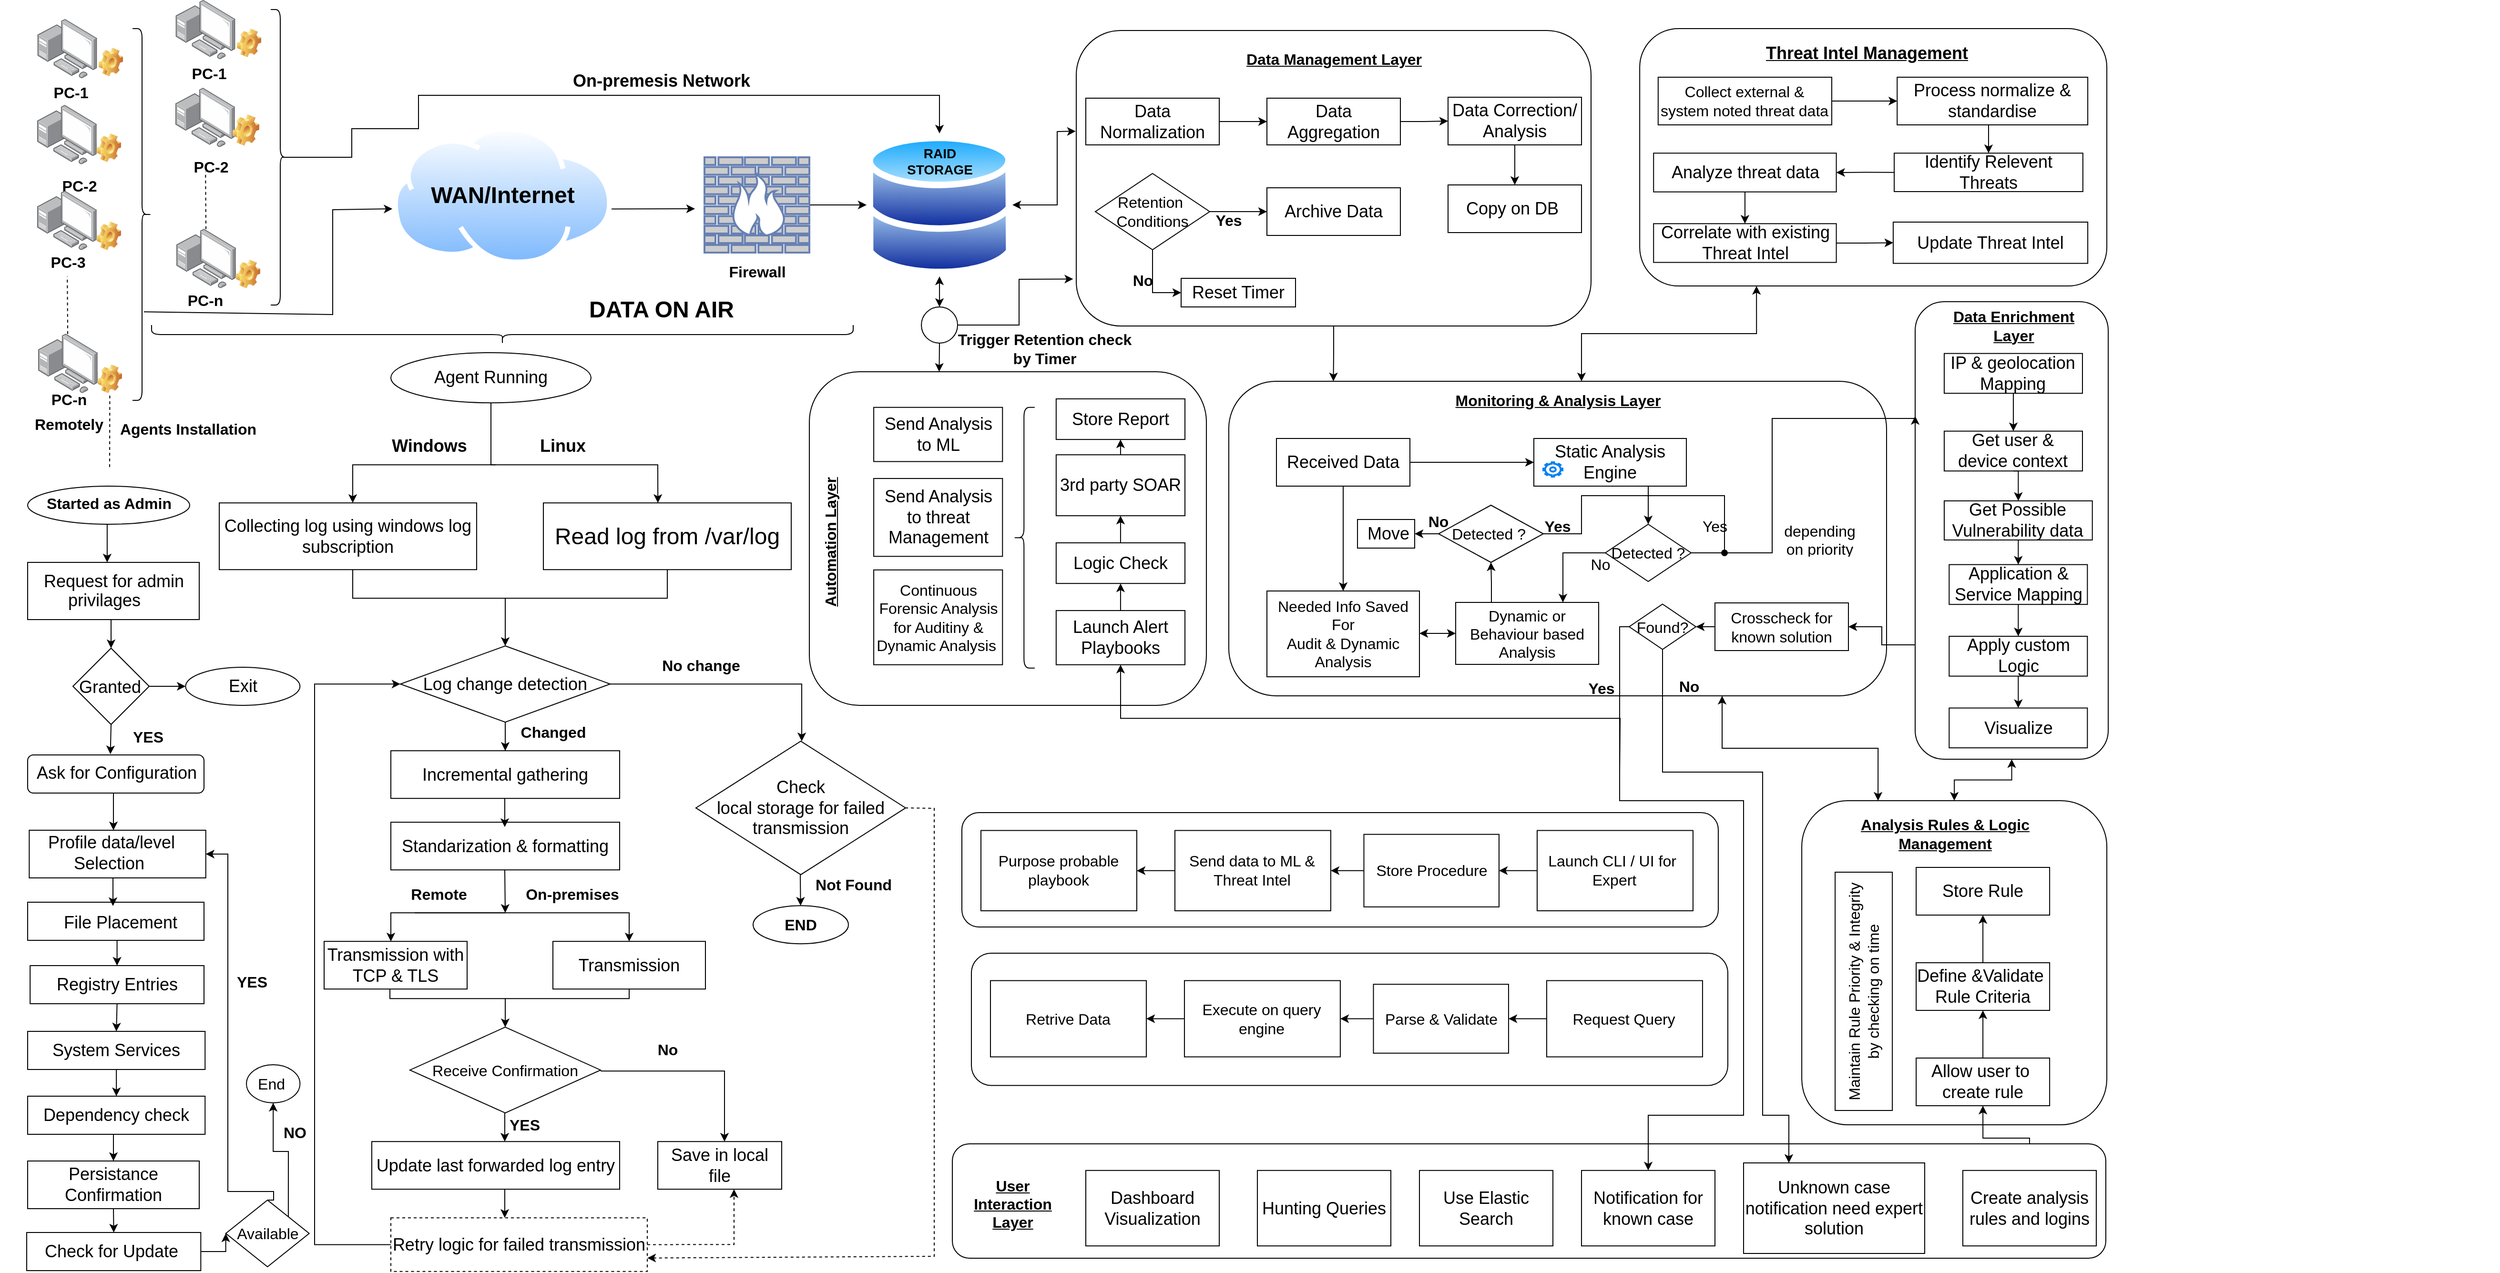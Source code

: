 <mxfile version="21.7.5" type="device">
  <diagram name="Page-1" id="sXha5HNq8Uwhi0q8Ttmy">
    <mxGraphModel dx="11594" dy="11011" grid="1" gridSize="10" guides="1" tooltips="1" connect="1" arrows="1" fold="1" page="1" pageScale="1" pageWidth="10000" pageHeight="10000" math="0" shadow="0">
      <root>
        <object label="" id="0">
          <mxCell />
        </object>
        <mxCell id="1" parent="0" />
        <mxCell id="ExocpPGeAr5I-O8XgfDY-49" value="" style="rounded=1;whiteSpace=wrap;html=1;fillColor=none;" vertex="1" parent="1">
          <mxGeometry x="1701.06" width="490" height="270" as="geometry" />
        </mxCell>
        <mxCell id="CRGM2gbuZQzZf0XGM_gk-151" value="" style="rounded=1;whiteSpace=wrap;html=1;fontSize=16;" parent="1" vertex="1">
          <mxGeometry x="990" y="822.5" width="793.48" height="120" as="geometry" />
        </mxCell>
        <mxCell id="ExocpPGeAr5I-O8XgfDY-75" style="edgeStyle=orthogonalEdgeStyle;rounded=0;orthogonalLoop=1;jettySize=auto;html=1;exitX=0.25;exitY=0;exitDx=0;exitDy=0;entryX=0.75;entryY=1;entryDx=0;entryDy=0;startArrow=classic;startFill=1;" edge="1" parent="1" source="CRGM2gbuZQzZf0XGM_gk-62" target="CRGM2gbuZQzZf0XGM_gk-48">
          <mxGeometry relative="1" as="geometry" />
        </mxCell>
        <mxCell id="CRGM2gbuZQzZf0XGM_gk-62" value="" style="rounded=1;whiteSpace=wrap;html=1;fontSize=16;" parent="1" vertex="1">
          <mxGeometry x="1871.06" y="810" width="320" height="340" as="geometry" />
        </mxCell>
        <mxCell id="zBFlvU8qjoeVCmZzhVUs-7" style="edgeStyle=none;rounded=0;orthogonalLoop=1;jettySize=auto;html=1;exitX=0.4;exitY=0.762;exitDx=0;exitDy=0;exitPerimeter=0;entryX=-0.001;entryY=0.597;entryDx=0;entryDy=0;entryPerimeter=0;fontSize=16;" parent="1" source="zBFlvU8qjoeVCmZzhVUs-6" edge="1" target="7tVJIghsNGZJ9mRXt0k9-81">
          <mxGeometry relative="1" as="geometry">
            <mxPoint x="559.82" y="190" as="targetPoint" />
            <Array as="points">
              <mxPoint x="330" y="300" />
              <mxPoint x="330" y="190" />
            </Array>
          </mxGeometry>
        </mxCell>
        <mxCell id="zBFlvU8qjoeVCmZzhVUs-41" value="" style="endArrow=none;dashed=1;html=1;rounded=0;fontFamily=Helvetica;fontSize=16;fontColor=default;entryX=0.5;entryY=1;entryDx=0;entryDy=0;" parent="1" target="zBFlvU8qjoeVCmZzhVUs-36" edge="1">
          <mxGeometry width="50" height="50" relative="1" as="geometry">
            <mxPoint x="96" y="460" as="sourcePoint" />
            <mxPoint x="500" y="390" as="targetPoint" />
            <Array as="points" />
          </mxGeometry>
        </mxCell>
        <mxCell id="zBFlvU8qjoeVCmZzhVUs-43" value="" style="ellipse;whiteSpace=wrap;html=1;fontFamily=Helvetica;fontSize=16;fontColor=default;fillColor=none;gradientColor=none;" parent="1" vertex="1">
          <mxGeometry x="10.0" y="480" width="170" height="40" as="geometry" />
        </mxCell>
        <mxCell id="zBFlvU8qjoeVCmZzhVUs-44" value="" style="endArrow=classic;html=1;rounded=0;fontFamily=Helvetica;fontSize=16;fontColor=default;" parent="1" edge="1">
          <mxGeometry width="50" height="50" relative="1" as="geometry">
            <mxPoint x="93.43" y="520" as="sourcePoint" />
            <mxPoint x="93.43" y="560" as="targetPoint" />
          </mxGeometry>
        </mxCell>
        <mxCell id="zBFlvU8qjoeVCmZzhVUs-45" value="&lt;font style=&quot;font-size: 16px;&quot;&gt;Started as Admin&lt;/font&gt;" style="text;strokeColor=none;fillColor=none;html=1;fontSize=16;fontStyle=1;verticalAlign=middle;align=center;fontFamily=Helvetica;fontColor=default;" parent="1" vertex="1">
          <mxGeometry x="35" y="490" width="120" height="15" as="geometry" />
        </mxCell>
        <mxCell id="ExocpPGeAr5I-O8XgfDY-51" style="edgeStyle=orthogonalEdgeStyle;rounded=0;orthogonalLoop=1;jettySize=auto;html=1;exitX=0.5;exitY=1;exitDx=0;exitDy=0;entryX=0.5;entryY=0;entryDx=0;entryDy=0;" edge="1" parent="1" source="zBFlvU8qjoeVCmZzhVUs-46" target="zBFlvU8qjoeVCmZzhVUs-51">
          <mxGeometry relative="1" as="geometry" />
        </mxCell>
        <mxCell id="zBFlvU8qjoeVCmZzhVUs-46" value="" style="rounded=0;whiteSpace=wrap;html=1;fontFamily=Helvetica;fontSize=16;fontColor=default;fillColor=none;gradientColor=none;" parent="1" vertex="1">
          <mxGeometry x="10" y="560" width="180" height="60" as="geometry" />
        </mxCell>
        <mxCell id="zBFlvU8qjoeVCmZzhVUs-48" value="&lt;font style=&quot;font-weight: normal; font-size: 18px;&quot;&gt;Request for admin&lt;/font&gt;" style="text;strokeColor=none;fillColor=none;html=1;fontSize=16;fontStyle=1;verticalAlign=middle;align=center;fontFamily=Helvetica;fontColor=default;" parent="1" vertex="1">
          <mxGeometry x="42.5" y="570" width="115" height="20" as="geometry" />
        </mxCell>
        <mxCell id="zBFlvU8qjoeVCmZzhVUs-49" value="&lt;span style=&quot;font-weight: normal;&quot;&gt;&lt;font style=&quot;font-size: 18px;&quot;&gt;privilages&lt;/font&gt;&lt;/span&gt;" style="text;strokeColor=none;fillColor=none;html=1;fontSize=16;fontStyle=1;verticalAlign=middle;align=center;fontFamily=Helvetica;fontColor=default;" parent="1" vertex="1">
          <mxGeometry x="27.5" y="590" width="125" height="20" as="geometry" />
        </mxCell>
        <mxCell id="ExocpPGeAr5I-O8XgfDY-50" style="edgeStyle=orthogonalEdgeStyle;rounded=0;orthogonalLoop=1;jettySize=auto;html=1;exitX=1;exitY=0.5;exitDx=0;exitDy=0;entryX=0;entryY=0.5;entryDx=0;entryDy=0;" edge="1" parent="1" source="zBFlvU8qjoeVCmZzhVUs-51" target="zBFlvU8qjoeVCmZzhVUs-102">
          <mxGeometry relative="1" as="geometry" />
        </mxCell>
        <mxCell id="ExocpPGeAr5I-O8XgfDY-54" style="edgeStyle=orthogonalEdgeStyle;rounded=0;orthogonalLoop=1;jettySize=auto;html=1;exitX=0.5;exitY=1;exitDx=0;exitDy=0;entryX=0.469;entryY=-0.02;entryDx=0;entryDy=0;entryPerimeter=0;" edge="1" parent="1" source="zBFlvU8qjoeVCmZzhVUs-51" target="zBFlvU8qjoeVCmZzhVUs-57">
          <mxGeometry relative="1" as="geometry" />
        </mxCell>
        <mxCell id="zBFlvU8qjoeVCmZzhVUs-51" value="" style="rhombus;whiteSpace=wrap;html=1;fontFamily=Helvetica;fontSize=16;fontColor=default;fillColor=none;gradientColor=none;" parent="1" vertex="1">
          <mxGeometry x="57.5" y="650" width="80" height="80" as="geometry" />
        </mxCell>
        <mxCell id="zBFlvU8qjoeVCmZzhVUs-53" style="edgeStyle=orthogonalEdgeStyle;rounded=0;orthogonalLoop=1;jettySize=auto;html=1;exitX=0.5;exitY=1;exitDx=0;exitDy=0;fontFamily=Helvetica;fontSize=16;fontColor=default;" parent="1" source="zBFlvU8qjoeVCmZzhVUs-51" target="zBFlvU8qjoeVCmZzhVUs-51" edge="1">
          <mxGeometry relative="1" as="geometry" />
        </mxCell>
        <mxCell id="zBFlvU8qjoeVCmZzhVUs-54" value="&lt;span style=&quot;font-weight: normal;&quot;&gt;&lt;font style=&quot;font-size: 18px;&quot;&gt;Granted&lt;/font&gt;&lt;/span&gt;" style="text;strokeColor=none;fillColor=none;html=1;fontSize=16;fontStyle=1;verticalAlign=middle;align=center;fontFamily=Helvetica;fontColor=default;" parent="1" vertex="1">
          <mxGeometry x="56" y="681" width="80" height="20" as="geometry" />
        </mxCell>
        <mxCell id="ExocpPGeAr5I-O8XgfDY-55" style="edgeStyle=orthogonalEdgeStyle;rounded=0;orthogonalLoop=1;jettySize=auto;html=1;exitX=0.5;exitY=1;exitDx=0;exitDy=0;entryX=0.5;entryY=0;entryDx=0;entryDy=0;" edge="1" parent="1" source="zBFlvU8qjoeVCmZzhVUs-57" target="zBFlvU8qjoeVCmZzhVUs-61">
          <mxGeometry relative="1" as="geometry" />
        </mxCell>
        <mxCell id="zBFlvU8qjoeVCmZzhVUs-57" value="" style="rounded=1;whiteSpace=wrap;html=1;fontFamily=Helvetica;fontSize=16;fontColor=default;fillColor=none;gradientColor=none;" parent="1" vertex="1">
          <mxGeometry x="10" y="762" width="185" height="40" as="geometry" />
        </mxCell>
        <mxCell id="zBFlvU8qjoeVCmZzhVUs-58" value="&lt;span style=&quot;font-weight: normal;&quot;&gt;&lt;font style=&quot;font-size: 18px;&quot;&gt;Ask for Configuration&lt;/font&gt;&lt;/span&gt;" style="text;strokeColor=none;fillColor=none;html=1;fontSize=16;fontStyle=1;verticalAlign=middle;align=center;fontFamily=Helvetica;fontColor=default;" parent="1" vertex="1">
          <mxGeometry x="-18.66" y="766" width="242.5" height="30" as="geometry" />
        </mxCell>
        <mxCell id="zBFlvU8qjoeVCmZzhVUs-59" value="" style="rounded=0;whiteSpace=wrap;html=1;fontFamily=Helvetica;fontSize=16;fontColor=default;fillColor=none;gradientColor=none;" parent="1" vertex="1">
          <mxGeometry x="11.68" y="841" width="185.18" height="50" as="geometry" />
        </mxCell>
        <mxCell id="zBFlvU8qjoeVCmZzhVUs-61" value="&lt;span style=&quot;font-weight: normal;&quot;&gt;&lt;font style=&quot;font-size: 18px;&quot;&gt;Profile data/level&amp;nbsp;&lt;/font&gt;&lt;/span&gt;" style="text;strokeColor=none;fillColor=none;html=1;fontSize=16;fontStyle=1;verticalAlign=middle;align=center;fontFamily=Helvetica;fontColor=default;" parent="1" vertex="1">
          <mxGeometry x="16.13" y="841" width="167.75" height="25" as="geometry" />
        </mxCell>
        <mxCell id="zBFlvU8qjoeVCmZzhVUs-63" value="&lt;span style=&quot;font-weight: normal;&quot;&gt;&lt;font style=&quot;font-size: 18px;&quot;&gt;Selection&lt;/font&gt;&lt;/span&gt;" style="text;strokeColor=none;fillColor=none;html=1;fontSize=16;fontStyle=1;verticalAlign=middle;align=center;fontFamily=Helvetica;fontColor=default;" parent="1" vertex="1">
          <mxGeometry x="25" y="866" width="140" height="20" as="geometry" />
        </mxCell>
        <mxCell id="zBFlvU8qjoeVCmZzhVUs-64" value="" style="endArrow=classic;html=1;rounded=0;fontFamily=Helvetica;fontSize=16;fontColor=default;" parent="1" edge="1">
          <mxGeometry width="50" height="50" relative="1" as="geometry">
            <mxPoint x="99.5" y="890.5" as="sourcePoint" />
            <mxPoint x="99.5" y="920.5" as="targetPoint" />
          </mxGeometry>
        </mxCell>
        <mxCell id="ExocpPGeAr5I-O8XgfDY-60" style="edgeStyle=orthogonalEdgeStyle;rounded=0;orthogonalLoop=1;jettySize=auto;html=1;exitX=0.5;exitY=1;exitDx=0;exitDy=0;entryX=0.5;entryY=0;entryDx=0;entryDy=0;" edge="1" parent="1" source="zBFlvU8qjoeVCmZzhVUs-65" target="zBFlvU8qjoeVCmZzhVUs-67">
          <mxGeometry relative="1" as="geometry" />
        </mxCell>
        <mxCell id="zBFlvU8qjoeVCmZzhVUs-65" value="" style="rounded=0;whiteSpace=wrap;html=1;fontFamily=Helvetica;fontSize=16;fontColor=default;fillColor=none;gradientColor=none;" parent="1" vertex="1">
          <mxGeometry x="10" y="916.5" width="185" height="40" as="geometry" />
        </mxCell>
        <mxCell id="zBFlvU8qjoeVCmZzhVUs-66" value="&lt;span style=&quot;font-weight: normal;&quot;&gt;&lt;font style=&quot;font-size: 18px;&quot;&gt;File Placement&lt;/font&gt;&lt;/span&gt;" style="text;strokeColor=none;fillColor=none;html=1;fontSize=16;fontStyle=1;verticalAlign=middle;align=center;fontFamily=Helvetica;fontColor=default;" parent="1" vertex="1">
          <mxGeometry x="24.81" y="925" width="165.19" height="25" as="geometry" />
        </mxCell>
        <mxCell id="ExocpPGeAr5I-O8XgfDY-61" style="edgeStyle=orthogonalEdgeStyle;rounded=0;orthogonalLoop=1;jettySize=auto;html=1;exitX=0.5;exitY=1;exitDx=0;exitDy=0;entryX=0.5;entryY=0;entryDx=0;entryDy=0;" edge="1" parent="1" source="zBFlvU8qjoeVCmZzhVUs-67" target="zBFlvU8qjoeVCmZzhVUs-71">
          <mxGeometry relative="1" as="geometry" />
        </mxCell>
        <mxCell id="zBFlvU8qjoeVCmZzhVUs-67" value="&lt;font style=&quot;font-size: 18px;&quot;&gt;Registry Entries&lt;/font&gt;" style="rounded=0;whiteSpace=wrap;html=1;fontFamily=Helvetica;fontSize=16;fontColor=default;fillColor=none;gradientColor=none;" parent="1" vertex="1">
          <mxGeometry x="12.59" y="983" width="182.41" height="40" as="geometry" />
        </mxCell>
        <mxCell id="ExocpPGeAr5I-O8XgfDY-62" style="edgeStyle=orthogonalEdgeStyle;rounded=0;orthogonalLoop=1;jettySize=auto;html=1;exitX=0.5;exitY=1;exitDx=0;exitDy=0;" edge="1" parent="1" source="zBFlvU8qjoeVCmZzhVUs-71" target="zBFlvU8qjoeVCmZzhVUs-86">
          <mxGeometry relative="1" as="geometry" />
        </mxCell>
        <mxCell id="zBFlvU8qjoeVCmZzhVUs-71" value="&lt;font style=&quot;font-size: 18px;&quot;&gt;System Services&lt;/font&gt;" style="rounded=0;whiteSpace=wrap;html=1;fontFamily=Helvetica;fontSize=16;fontColor=default;fillColor=none;gradientColor=none;" parent="1" vertex="1">
          <mxGeometry x="10" y="1052" width="186.12" height="40" as="geometry" />
        </mxCell>
        <mxCell id="ExocpPGeAr5I-O8XgfDY-63" style="edgeStyle=orthogonalEdgeStyle;rounded=0;orthogonalLoop=1;jettySize=auto;html=1;exitX=0.5;exitY=1;exitDx=0;exitDy=0;" edge="1" parent="1" source="zBFlvU8qjoeVCmZzhVUs-86" target="zBFlvU8qjoeVCmZzhVUs-87">
          <mxGeometry relative="1" as="geometry">
            <Array as="points">
              <mxPoint x="100" y="1160" />
            </Array>
          </mxGeometry>
        </mxCell>
        <mxCell id="zBFlvU8qjoeVCmZzhVUs-86" value="&lt;font style=&quot;font-size: 18px;&quot;&gt;Dependency check&lt;/font&gt;" style="rounded=0;whiteSpace=wrap;html=1;fontFamily=Helvetica;fontSize=16;fontColor=default;fillColor=none;gradientColor=none;" parent="1" vertex="1">
          <mxGeometry x="10" y="1120" width="186.12" height="40" as="geometry" />
        </mxCell>
        <mxCell id="ExocpPGeAr5I-O8XgfDY-64" style="edgeStyle=orthogonalEdgeStyle;rounded=0;orthogonalLoop=1;jettySize=auto;html=1;exitX=0.5;exitY=1;exitDx=0;exitDy=0;entryX=0.5;entryY=0;entryDx=0;entryDy=0;" edge="1" parent="1" source="zBFlvU8qjoeVCmZzhVUs-87" target="zBFlvU8qjoeVCmZzhVUs-93">
          <mxGeometry relative="1" as="geometry" />
        </mxCell>
        <mxCell id="zBFlvU8qjoeVCmZzhVUs-87" value="&lt;font style=&quot;font-size: 18px;&quot;&gt;Persistance Confirmation&lt;/font&gt;" style="rounded=0;whiteSpace=wrap;html=1;fontFamily=Helvetica;fontSize=16;fontColor=default;fillColor=none;gradientColor=none;" parent="1" vertex="1">
          <mxGeometry x="10" y="1188" width="180" height="50" as="geometry" />
        </mxCell>
        <mxCell id="ExocpPGeAr5I-O8XgfDY-37" style="edgeStyle=orthogonalEdgeStyle;rounded=0;orthogonalLoop=1;jettySize=auto;html=1;exitX=1;exitY=0.5;exitDx=0;exitDy=0;entryX=0;entryY=0.5;entryDx=0;entryDy=0;" edge="1" parent="1" source="zBFlvU8qjoeVCmZzhVUs-93" target="zBFlvU8qjoeVCmZzhVUs-96">
          <mxGeometry relative="1" as="geometry" />
        </mxCell>
        <mxCell id="zBFlvU8qjoeVCmZzhVUs-93" value="&lt;font style=&quot;font-size: 18px;&quot;&gt;Check for Update&amp;nbsp;&lt;/font&gt;" style="rounded=0;whiteSpace=wrap;html=1;fontFamily=Helvetica;fontSize=16;fontColor=default;fillColor=none;gradientColor=none;" parent="1" vertex="1">
          <mxGeometry x="9" y="1263" width="182.65" height="40" as="geometry" />
        </mxCell>
        <mxCell id="ExocpPGeAr5I-O8XgfDY-39" style="edgeStyle=orthogonalEdgeStyle;rounded=0;orthogonalLoop=1;jettySize=auto;html=1;exitX=0.5;exitY=0;exitDx=0;exitDy=0;entryX=1;entryY=0.5;entryDx=0;entryDy=0;" edge="1" parent="1" source="zBFlvU8qjoeVCmZzhVUs-96" target="zBFlvU8qjoeVCmZzhVUs-59">
          <mxGeometry relative="1" as="geometry">
            <Array as="points">
              <mxPoint x="268" y="1220" />
              <mxPoint x="220" y="1220" />
              <mxPoint x="220" y="866" />
            </Array>
          </mxGeometry>
        </mxCell>
        <mxCell id="ExocpPGeAr5I-O8XgfDY-40" style="edgeStyle=orthogonalEdgeStyle;rounded=0;orthogonalLoop=1;jettySize=auto;html=1;exitX=1;exitY=0;exitDx=0;exitDy=0;entryX=0.5;entryY=1;entryDx=0;entryDy=0;" edge="1" parent="1" source="zBFlvU8qjoeVCmZzhVUs-96" target="zBFlvU8qjoeVCmZzhVUs-100">
          <mxGeometry relative="1" as="geometry" />
        </mxCell>
        <mxCell id="zBFlvU8qjoeVCmZzhVUs-96" value="&lt;font style=&quot;font-size: 16px;&quot;&gt;Available&lt;/font&gt;" style="rhombus;whiteSpace=wrap;html=1;fontFamily=Helvetica;fontSize=16;fontColor=default;fillColor=none;gradientColor=none;" parent="1" vertex="1">
          <mxGeometry x="217.84" y="1229" width="87.5" height="70" as="geometry" />
        </mxCell>
        <mxCell id="zBFlvU8qjoeVCmZzhVUs-100" value="&lt;font style=&quot;font-size: 16px;&quot;&gt;End&amp;nbsp;&lt;/font&gt;" style="ellipse;whiteSpace=wrap;html=1;fontFamily=Helvetica;fontSize=16;fontColor=default;fillColor=none;gradientColor=none;" parent="1" vertex="1">
          <mxGeometry x="239.51" y="1087" width="56.16" height="40" as="geometry" />
        </mxCell>
        <mxCell id="zBFlvU8qjoeVCmZzhVUs-102" value="&lt;font style=&quot;font-size: 18px;&quot;&gt;Exit&lt;/font&gt;" style="ellipse;whiteSpace=wrap;html=1;fontFamily=Helvetica;fontSize=16;fontColor=default;fillColor=none;gradientColor=none;" parent="1" vertex="1">
          <mxGeometry x="175.67" y="670" width="120" height="40" as="geometry" />
        </mxCell>
        <mxCell id="zBFlvU8qjoeVCmZzhVUs-104" value="&lt;font style=&quot;font-size: 16px;&quot;&gt;YES&lt;/font&gt;" style="text;strokeColor=none;fillColor=none;html=1;fontSize=16;fontStyle=1;verticalAlign=middle;align=center;fontFamily=Helvetica;fontColor=default;" parent="1" vertex="1">
          <mxGeometry x="205" y="990" width="80" height="20" as="geometry" />
        </mxCell>
        <mxCell id="zBFlvU8qjoeVCmZzhVUs-105" value="&lt;font style=&quot;font-size: 16px;&quot;&gt;NO&lt;/font&gt;" style="text;strokeColor=none;fillColor=none;html=1;fontSize=16;fontStyle=1;verticalAlign=middle;align=center;fontFamily=Helvetica;fontColor=default;" parent="1" vertex="1">
          <mxGeometry x="250" y="1147.6" width="80" height="20" as="geometry" />
        </mxCell>
        <mxCell id="zBFlvU8qjoeVCmZzhVUs-107" value="&lt;font style=&quot;font-size: 16px;&quot;&gt;YES&lt;/font&gt;" style="text;strokeColor=none;fillColor=none;html=1;fontSize=16;fontStyle=1;verticalAlign=middle;align=center;fontFamily=Helvetica;fontColor=default;" parent="1" vertex="1">
          <mxGeometry x="95.67" y="732.6" width="80" height="20" as="geometry" />
        </mxCell>
        <mxCell id="zBFlvU8qjoeVCmZzhVUs-108" value="&lt;font style=&quot;font-size: 16px;&quot;&gt;Agents Installation&lt;/font&gt;" style="text;strokeColor=none;fillColor=none;html=1;fontSize=16;fontStyle=1;verticalAlign=middle;align=center;fontFamily=Helvetica;fontColor=default;" parent="1" vertex="1">
          <mxGeometry x="97.74" y="400" width="160" height="40" as="geometry" />
        </mxCell>
        <mxCell id="zBFlvU8qjoeVCmZzhVUs-10" style="edgeStyle=none;rounded=0;orthogonalLoop=1;jettySize=auto;html=1;exitX=0.875;exitY=0.5;exitDx=0;exitDy=0;exitPerimeter=0;fontSize=16;" parent="1" edge="1">
          <mxGeometry relative="1" as="geometry">
            <mxPoint x="710" y="189" as="targetPoint" />
            <mxPoint x="620.33" y="189.29" as="sourcePoint" />
          </mxGeometry>
        </mxCell>
        <mxCell id="7tVJIghsNGZJ9mRXt0k9-12" value="&lt;b style=&quot;font-size: 16px;&quot;&gt;PC-n&lt;/b&gt;" style="text;html=1;align=center;verticalAlign=middle;resizable=0;points=[];autosize=1;strokeColor=none;fillColor=none;fontSize=16;" parent="1" vertex="1">
          <mxGeometry x="22.5" y="373.7" width="60" height="30" as="geometry" />
        </mxCell>
        <mxCell id="7tVJIghsNGZJ9mRXt0k9-14" value="" style="group;fontSize=16;" parent="1" vertex="1" connectable="0">
          <mxGeometry x="20" y="-10" width="120" height="400" as="geometry" />
        </mxCell>
        <mxCell id="zBFlvU8qjoeVCmZzhVUs-6" value="" style="shape=curlyBracket;whiteSpace=wrap;html=1;rounded=1;flipH=1;labelPosition=right;verticalLabelPosition=middle;align=left;verticalAlign=middle;size=0.5;fontSize=16;" parent="7tVJIghsNGZJ9mRXt0k9-14" vertex="1">
          <mxGeometry x="100" y="10" width="20" height="390" as="geometry" />
        </mxCell>
        <mxCell id="7tVJIghsNGZJ9mRXt0k9-4" value="&lt;b style=&quot;font-size: 16px;&quot;&gt;PC-1&lt;/b&gt;" style="text;html=1;align=center;verticalAlign=middle;resizable=0;points=[];autosize=1;strokeColor=none;fillColor=none;fontSize=16;" parent="7tVJIghsNGZJ9mRXt0k9-14" vertex="1">
          <mxGeometry x="5" y="62" width="60" height="30" as="geometry" />
        </mxCell>
        <mxCell id="7tVJIghsNGZJ9mRXt0k9-6" value="&lt;b style=&quot;font-size: 16px;&quot;&gt;PC-2&lt;/b&gt;" style="text;html=1;align=center;verticalAlign=middle;resizable=0;points=[];autosize=1;strokeColor=none;fillColor=none;fontSize=16;" parent="7tVJIghsNGZJ9mRXt0k9-14" vertex="1">
          <mxGeometry x="13.99" y="160" width="60" height="30" as="geometry" />
        </mxCell>
        <mxCell id="7tVJIghsNGZJ9mRXt0k9-7" value="" style="group;fontSize=16;" parent="7tVJIghsNGZJ9mRXt0k9-14" vertex="1" connectable="0">
          <mxGeometry width="90" height="62" as="geometry" />
        </mxCell>
        <mxCell id="zBFlvU8qjoeVCmZzhVUs-2" value="" style="image;points=[];aspect=fixed;html=1;align=center;shadow=0;dashed=0;image=img/lib/allied_telesis/computer_and_terminals/Personal_Computer_with_Server.svg;fontSize=16;" parent="7tVJIghsNGZJ9mRXt0k9-7" vertex="1">
          <mxGeometry width="63" height="62" as="geometry" />
        </mxCell>
        <mxCell id="zBFlvU8qjoeVCmZzhVUs-33" value="" style="shape=image;html=1;verticalLabelPosition=bottom;verticalAlign=top;imageAspect=1;aspect=fixed;image=img/clipart/Gear_128x128.png;fontSize=16;" parent="7tVJIghsNGZJ9mRXt0k9-7" vertex="1">
          <mxGeometry x="64.43" y="30" width="25.57" height="30" as="geometry" />
        </mxCell>
        <mxCell id="7tVJIghsNGZJ9mRXt0k9-8" value="" style="group;fontSize=16;" parent="7tVJIghsNGZJ9mRXt0k9-14" vertex="1" connectable="0">
          <mxGeometry y="90" width="87.97" height="62.4" as="geometry" />
        </mxCell>
        <mxCell id="zBFlvU8qjoeVCmZzhVUs-3" value="" style="image;points=[];aspect=fixed;html=1;align=center;shadow=0;dashed=0;image=img/lib/allied_telesis/computer_and_terminals/Personal_Computer_with_Server.svg;fontSize=16;" parent="7tVJIghsNGZJ9mRXt0k9-8" vertex="1">
          <mxGeometry width="62.4" height="62.4" as="geometry" />
        </mxCell>
        <mxCell id="zBFlvU8qjoeVCmZzhVUs-34" value="" style="shape=image;html=1;verticalLabelPosition=bottom;verticalAlign=top;imageAspect=1;aspect=fixed;image=img/clipart/Gear_128x128.png;fontSize=16;" parent="7tVJIghsNGZJ9mRXt0k9-8" vertex="1">
          <mxGeometry x="62.4" y="30" width="25.57" height="30" as="geometry" />
        </mxCell>
        <mxCell id="7tVJIghsNGZJ9mRXt0k9-10" value="" style="group;fontSize=16;" parent="7tVJIghsNGZJ9mRXt0k9-14" vertex="1" connectable="0">
          <mxGeometry x="1.01" y="330" width="87.97" height="66.5" as="geometry" />
        </mxCell>
        <mxCell id="zBFlvU8qjoeVCmZzhVUs-5" value="" style="image;points=[];aspect=fixed;html=1;align=center;shadow=0;dashed=0;image=img/lib/allied_telesis/computer_and_terminals/Personal_Computer_with_Server.svg;fontSize=16;" parent="7tVJIghsNGZJ9mRXt0k9-10" vertex="1">
          <mxGeometry width="62.4" height="62.4" as="geometry" />
        </mxCell>
        <mxCell id="zBFlvU8qjoeVCmZzhVUs-36" value="" style="shape=image;html=1;verticalLabelPosition=bottom;verticalAlign=top;imageAspect=1;aspect=fixed;image=img/clipart/Gear_128x128.png;fontSize=16;" parent="7tVJIghsNGZJ9mRXt0k9-10" vertex="1">
          <mxGeometry x="62.4" y="32.4" width="25.57" height="30" as="geometry" />
        </mxCell>
        <mxCell id="7tVJIghsNGZJ9mRXt0k9-11" value="" style="endArrow=none;dashed=1;html=1;rounded=0;exitX=0.497;exitY=0.006;exitDx=0;exitDy=0;exitPerimeter=0;fontSize=16;" parent="7tVJIghsNGZJ9mRXt0k9-14" source="zBFlvU8qjoeVCmZzhVUs-5" target="7tVJIghsNGZJ9mRXt0k9-5" edge="1">
          <mxGeometry width="50" height="50" relative="1" as="geometry">
            <mxPoint x="50" y="320" as="sourcePoint" />
            <mxPoint x="61" y="260" as="targetPoint" />
            <Array as="points" />
          </mxGeometry>
        </mxCell>
        <mxCell id="zBFlvU8qjoeVCmZzhVUs-4" value="" style="image;points=[];aspect=fixed;html=1;align=center;shadow=0;dashed=0;image=img/lib/allied_telesis/computer_and_terminals/Personal_Computer_with_Server.svg;fontSize=16;" parent="7tVJIghsNGZJ9mRXt0k9-14" vertex="1">
          <mxGeometry y="180" width="62.4" height="62.4" as="geometry" />
        </mxCell>
        <mxCell id="zBFlvU8qjoeVCmZzhVUs-35" value="" style="shape=image;html=1;verticalLabelPosition=bottom;verticalAlign=top;imageAspect=1;aspect=fixed;image=img/clipart/Gear_128x128.png;fontSize=16;" parent="7tVJIghsNGZJ9mRXt0k9-14" vertex="1">
          <mxGeometry x="62.4" y="212.4" width="25.57" height="30" as="geometry" />
        </mxCell>
        <mxCell id="7tVJIghsNGZJ9mRXt0k9-5" value="&lt;b style=&quot;font-size: 16px;&quot;&gt;PC-3&lt;/b&gt;" style="text;html=1;align=center;verticalAlign=middle;resizable=0;points=[];autosize=1;strokeColor=none;fillColor=none;fontSize=16;" parent="7tVJIghsNGZJ9mRXt0k9-14" vertex="1">
          <mxGeometry x="1.5" y="240" width="60" height="30" as="geometry" />
        </mxCell>
        <mxCell id="7tVJIghsNGZJ9mRXt0k9-39" style="edgeStyle=orthogonalEdgeStyle;rounded=0;orthogonalLoop=1;jettySize=auto;html=1;exitX=1;exitY=0.5;exitDx=0;exitDy=0;exitPerimeter=0;entryX=0;entryY=0.5;entryDx=0;entryDy=0;fontSize=16;" parent="1" source="7tVJIghsNGZJ9mRXt0k9-38" target="7tVJIghsNGZJ9mRXt0k9-77" edge="1">
          <mxGeometry relative="1" as="geometry">
            <mxPoint x="1340" y="190" as="targetPoint" />
          </mxGeometry>
        </mxCell>
        <mxCell id="7tVJIghsNGZJ9mRXt0k9-38" value="" style="fontColor=#0066CC;verticalAlign=top;verticalLabelPosition=bottom;labelPosition=center;align=center;html=1;outlineConnect=0;fillColor=#CCCCCC;strokeColor=#6881B3;gradientColor=none;gradientDirection=north;strokeWidth=2;shape=mxgraph.networks.firewall;fontSize=16;" parent="1" vertex="1">
          <mxGeometry x="720" y="135" width="110" height="100" as="geometry" />
        </mxCell>
        <mxCell id="7tVJIghsNGZJ9mRXt0k9-76" style="edgeStyle=orthogonalEdgeStyle;rounded=0;orthogonalLoop=1;jettySize=auto;html=1;exitX=0.1;exitY=0.5;exitDx=0;exitDy=0;exitPerimeter=0;entryX=0.5;entryY=0;entryDx=0;entryDy=0;fontSize=16;" parent="1" source="7tVJIghsNGZJ9mRXt0k9-16" target="7tVJIghsNGZJ9mRXt0k9-77" edge="1">
          <mxGeometry relative="1" as="geometry">
            <mxPoint x="1567" y="90" as="targetPoint" />
            <mxPoint x="360.0" y="125" as="sourcePoint" />
            <Array as="points">
              <mxPoint x="350" y="135" />
              <mxPoint x="350" y="105" />
              <mxPoint x="420" y="105" />
              <mxPoint x="420" y="70" />
              <mxPoint x="967" y="70" />
            </Array>
          </mxGeometry>
        </mxCell>
        <mxCell id="7tVJIghsNGZJ9mRXt0k9-77" value="" style="image;aspect=fixed;perimeter=ellipsePerimeter;html=1;align=center;shadow=0;dashed=0;spacingTop=3;image=img/lib/active_directory/databases.svg;container=0;fontSize=16;" parent="1" vertex="1">
          <mxGeometry x="890" y="110.0" width="153.05" height="150" as="geometry" />
        </mxCell>
        <mxCell id="7tVJIghsNGZJ9mRXt0k9-81" value="" style="image;aspect=fixed;perimeter=ellipsePerimeter;html=1;align=center;shadow=0;dashed=0;spacingTop=3;image=img/lib/active_directory/internet_cloud.svg;fontSize=16;" parent="1" vertex="1">
          <mxGeometry x="392.92" y="102.5" width="230.16" height="145" as="geometry" />
        </mxCell>
        <mxCell id="7tVJIghsNGZJ9mRXt0k9-82" value="&lt;font style=&quot;&quot;&gt;&lt;font style=&quot;font-size: 24px;&quot;&gt;WAN/Internet&lt;/font&gt;&lt;br style=&quot;&quot;&gt;&lt;/font&gt;" style="text;strokeColor=none;fillColor=none;html=1;fontSize=16;fontStyle=1;verticalAlign=middle;align=center;" parent="1" vertex="1">
          <mxGeometry x="361.33" y="160" width="293.33" height="30" as="geometry" />
        </mxCell>
        <mxCell id="7tVJIghsNGZJ9mRXt0k9-84" value="&lt;font style=&quot;font-size: 16px;&quot;&gt;&lt;b style=&quot;font-size: 16px;&quot;&gt;Firewall&lt;/b&gt;&lt;/font&gt;" style="text;html=1;align=center;verticalAlign=middle;resizable=0;points=[];autosize=1;strokeColor=none;fillColor=none;fontSize=16;" parent="1" vertex="1">
          <mxGeometry x="735" y="240" width="80" height="30" as="geometry" />
        </mxCell>
        <mxCell id="7tVJIghsNGZJ9mRXt0k9-89" value="&lt;b style=&quot;font-size: 16px;&quot;&gt;&lt;font style=&quot;font-size: 16px;&quot;&gt;Remotely&lt;/font&gt;&lt;/b&gt;" style="text;html=1;align=center;verticalAlign=middle;resizable=0;points=[];autosize=1;strokeColor=none;fillColor=none;fontSize=16;" parent="1" vertex="1">
          <mxGeometry x="2.5" y="400" width="100" height="30" as="geometry" />
        </mxCell>
        <mxCell id="7tVJIghsNGZJ9mRXt0k9-90" value="&lt;font style=&quot;font-size: 16px;&quot;&gt;&lt;b style=&quot;font-size: 16px;&quot;&gt;Database&lt;/b&gt;&lt;/font&gt;" style="text;html=1;align=center;verticalAlign=middle;resizable=0;points=[];autosize=1;strokeColor=none;fillColor=none;fontSize=16;" parent="1" vertex="1">
          <mxGeometry x="1521.52" y="135" width="90" height="30" as="geometry" />
        </mxCell>
        <mxCell id="CRGM2gbuZQzZf0XGM_gk-56" value="&lt;font style=&quot;font-size: 18px;&quot;&gt;Store Rule&lt;/font&gt;" style="rounded=0;whiteSpace=wrap;html=1;fontSize=16;" parent="1" vertex="1">
          <mxGeometry x="1991.06" y="880" width="140" height="50" as="geometry" />
        </mxCell>
        <mxCell id="CRGM2gbuZQzZf0XGM_gk-65" style="edgeStyle=orthogonalEdgeStyle;rounded=0;orthogonalLoop=1;jettySize=auto;html=1;exitX=0.5;exitY=0;exitDx=0;exitDy=0;fontSize=16;" parent="1" source="CRGM2gbuZQzZf0XGM_gk-57" target="CRGM2gbuZQzZf0XGM_gk-56" edge="1">
          <mxGeometry relative="1" as="geometry" />
        </mxCell>
        <mxCell id="CRGM2gbuZQzZf0XGM_gk-57" value="&lt;font style=&quot;font-size: 18px;&quot;&gt;Define &amp;amp;Validate&amp;nbsp;&lt;br style=&quot;&quot;&gt;Rule Criteria&lt;/font&gt;" style="rounded=0;whiteSpace=wrap;html=1;fontSize=16;" parent="1" vertex="1">
          <mxGeometry x="1991.06" y="980" width="140" height="50" as="geometry" />
        </mxCell>
        <mxCell id="CRGM2gbuZQzZf0XGM_gk-64" style="edgeStyle=orthogonalEdgeStyle;rounded=0;orthogonalLoop=1;jettySize=auto;html=1;exitX=0.5;exitY=0;exitDx=0;exitDy=0;entryX=0.5;entryY=1;entryDx=0;entryDy=0;fontSize=16;" parent="1" source="CRGM2gbuZQzZf0XGM_gk-58" target="CRGM2gbuZQzZf0XGM_gk-57" edge="1">
          <mxGeometry relative="1" as="geometry" />
        </mxCell>
        <mxCell id="CRGM2gbuZQzZf0XGM_gk-58" value="&lt;font style=&quot;font-size: 18px;&quot;&gt;Allow user to&amp;nbsp;&lt;br style=&quot;&quot;&gt;create rule&lt;/font&gt;" style="rounded=0;whiteSpace=wrap;html=1;fontSize=16;" parent="1" vertex="1">
          <mxGeometry x="1991.06" y="1080" width="140" height="50" as="geometry" />
        </mxCell>
        <mxCell id="CRGM2gbuZQzZf0XGM_gk-60" value="&lt;span style=&quot;font-size: 16px;&quot;&gt;Maintain Rule Priority &amp;amp; Integrity by checking on time&lt;/span&gt;" style="rounded=0;whiteSpace=wrap;html=1;rotation=-90;fontSize=16;" parent="1" vertex="1">
          <mxGeometry x="1811.06" y="980" width="250" height="60" as="geometry" />
        </mxCell>
        <mxCell id="CRGM2gbuZQzZf0XGM_gk-63" value="&lt;font style=&quot;font-size: 16px;&quot;&gt;&lt;u style=&quot;font-size: 16px;&quot;&gt;Analysis Rules &amp;amp; Logic &lt;br style=&quot;font-size: 16px;&quot;&gt;Management&lt;/u&gt;&lt;/font&gt;" style="text;strokeColor=none;fillColor=none;html=1;fontSize=16;fontStyle=1;verticalAlign=middle;align=center;" parent="1" vertex="1">
          <mxGeometry x="1971.06" y="825" width="100" height="40" as="geometry" />
        </mxCell>
        <mxCell id="CRGM2gbuZQzZf0XGM_gk-83" style="edgeStyle=orthogonalEdgeStyle;rounded=0;orthogonalLoop=1;jettySize=auto;html=1;exitX=0.5;exitY=0;exitDx=0;exitDy=0;entryX=0.5;entryY=1;entryDx=0;entryDy=0;fontSize=16;" parent="1" source="CRGM2gbuZQzZf0XGM_gk-82" target="CRGM2gbuZQzZf0XGM_gk-58" edge="1">
          <mxGeometry relative="1" as="geometry">
            <mxPoint x="2720" y="1277" as="targetPoint" />
            <Array as="points" />
          </mxGeometry>
        </mxCell>
        <mxCell id="CRGM2gbuZQzZf0XGM_gk-132" value="" style="endArrow=classic;startArrow=classic;html=1;rounded=0;entryX=-0.001;entryY=0.341;entryDx=0;entryDy=0;entryPerimeter=0;exitX=1;exitY=0.5;exitDx=0;exitDy=0;fontSize=16;" parent="1" source="7tVJIghsNGZJ9mRXt0k9-77" target="CRGM2gbuZQzZf0XGM_gk-16" edge="1">
          <mxGeometry width="50" height="50" relative="1" as="geometry">
            <mxPoint x="1710" y="194.23" as="sourcePoint" />
            <mxPoint x="1830" y="194.23" as="targetPoint" />
            <Array as="points">
              <mxPoint x="1090" y="185" />
              <mxPoint x="1090" y="108" />
            </Array>
          </mxGeometry>
        </mxCell>
        <mxCell id="ExocpPGeAr5I-O8XgfDY-28" style="edgeStyle=orthogonalEdgeStyle;rounded=0;orthogonalLoop=1;jettySize=auto;html=1;exitX=0.5;exitY=1;exitDx=0;exitDy=0;entryX=0.327;entryY=0;entryDx=0;entryDy=0;entryPerimeter=0;" edge="1" parent="1" source="CRGM2gbuZQzZf0XGM_gk-133" target="CRGM2gbuZQzZf0XGM_gk-123">
          <mxGeometry relative="1" as="geometry" />
        </mxCell>
        <mxCell id="CRGM2gbuZQzZf0XGM_gk-133" value="" style="ellipse;whiteSpace=wrap;html=1;aspect=fixed;fontSize=16;" parent="1" vertex="1">
          <mxGeometry x="947.52" y="292" width="38" height="38" as="geometry" />
        </mxCell>
        <mxCell id="CRGM2gbuZQzZf0XGM_gk-134" value="" style="endArrow=classic;startArrow=classic;html=1;rounded=0;fontSize=16;" parent="1" source="CRGM2gbuZQzZf0XGM_gk-133" target="7tVJIghsNGZJ9mRXt0k9-77" edge="1">
          <mxGeometry width="50" height="50" relative="1" as="geometry">
            <mxPoint x="1566.12" y="297" as="sourcePoint" />
            <mxPoint x="1566" y="260" as="targetPoint" />
          </mxGeometry>
        </mxCell>
        <mxCell id="CRGM2gbuZQzZf0XGM_gk-136" value="" style="endArrow=classic;html=1;rounded=0;entryX=-0.006;entryY=0.841;entryDx=0;entryDy=0;entryPerimeter=0;exitX=1;exitY=0.5;exitDx=0;exitDy=0;fontSize=16;" parent="1" source="CRGM2gbuZQzZf0XGM_gk-133" target="CRGM2gbuZQzZf0XGM_gk-16" edge="1">
          <mxGeometry width="50" height="50" relative="1" as="geometry">
            <mxPoint x="1636.52" y="312.6" as="sourcePoint" />
            <mxPoint x="1736.52" y="312.6" as="targetPoint" />
            <Array as="points">
              <mxPoint x="1050" y="311" />
              <mxPoint x="1050" y="263" />
            </Array>
          </mxGeometry>
        </mxCell>
        <UserObject label="&lt;b&gt;Trigger Retention check by Timer&lt;/b&gt;" placeholders="1" name="Variable" id="CRGM2gbuZQzZf0XGM_gk-137">
          <mxCell style="text;html=1;strokeColor=none;fillColor=none;align=center;verticalAlign=middle;whiteSpace=wrap;overflow=hidden;fontSize=16;" parent="1" vertex="1">
            <mxGeometry x="982" y="312" width="190" height="48" as="geometry" />
          </mxCell>
        </UserObject>
        <mxCell id="CRGM2gbuZQzZf0XGM_gk-156" value="" style="rounded=1;whiteSpace=wrap;html=1;fontSize=16;" parent="1" vertex="1">
          <mxGeometry x="1000" y="970" width="793.48" height="138.75" as="geometry" />
        </mxCell>
        <mxCell id="CRGM2gbuZQzZf0XGM_gk-184" value="" style="group;fontSize=16;" parent="1" vertex="1" connectable="0">
          <mxGeometry x="1010" y="841.25" width="746.96" height="84.25" as="geometry" />
        </mxCell>
        <mxCell id="CRGM2gbuZQzZf0XGM_gk-147" value="&lt;span style=&quot;font-size: 16px;&quot;&gt;Purpose probable playbook&lt;/span&gt;" style="rounded=0;whiteSpace=wrap;html=1;fontSize=16;" parent="CRGM2gbuZQzZf0XGM_gk-184" vertex="1">
          <mxGeometry width="163.48" height="84.25" as="geometry" />
        </mxCell>
        <mxCell id="CRGM2gbuZQzZf0XGM_gk-152" style="edgeStyle=orthogonalEdgeStyle;rounded=0;orthogonalLoop=1;jettySize=auto;html=1;exitX=0;exitY=0.5;exitDx=0;exitDy=0;fontSize=16;" parent="CRGM2gbuZQzZf0XGM_gk-184" source="CRGM2gbuZQzZf0XGM_gk-148" target="CRGM2gbuZQzZf0XGM_gk-147" edge="1">
          <mxGeometry relative="1" as="geometry" />
        </mxCell>
        <mxCell id="CRGM2gbuZQzZf0XGM_gk-148" value="&lt;span style=&quot;font-size: 16px;&quot;&gt;Send data to ML &amp;amp;&lt;br style=&quot;font-size: 16px;&quot;&gt;Threat Intel&lt;br style=&quot;font-size: 16px;&quot;&gt;&lt;/span&gt;" style="rounded=0;whiteSpace=wrap;html=1;fontSize=16;" parent="CRGM2gbuZQzZf0XGM_gk-184" vertex="1">
          <mxGeometry x="203.48" width="163.48" height="84.25" as="geometry" />
        </mxCell>
        <mxCell id="CRGM2gbuZQzZf0XGM_gk-154" style="edgeStyle=orthogonalEdgeStyle;rounded=0;orthogonalLoop=1;jettySize=auto;html=1;exitX=0;exitY=0.5;exitDx=0;exitDy=0;entryX=1;entryY=0.5;entryDx=0;entryDy=0;fontSize=16;" parent="CRGM2gbuZQzZf0XGM_gk-184" source="CRGM2gbuZQzZf0XGM_gk-149" target="CRGM2gbuZQzZf0XGM_gk-148" edge="1">
          <mxGeometry relative="1" as="geometry" />
        </mxCell>
        <mxCell id="CRGM2gbuZQzZf0XGM_gk-149" value="&lt;span style=&quot;font-size: 16px;&quot;&gt;Store Procedure&lt;br style=&quot;font-size: 16px;&quot;&gt;&lt;/span&gt;" style="rounded=0;whiteSpace=wrap;html=1;fontSize=16;" parent="CRGM2gbuZQzZf0XGM_gk-184" vertex="1">
          <mxGeometry x="401.74" y="4.077" width="141.74" height="76.097" as="geometry" />
        </mxCell>
        <mxCell id="CRGM2gbuZQzZf0XGM_gk-153" style="edgeStyle=orthogonalEdgeStyle;rounded=0;orthogonalLoop=1;jettySize=auto;html=1;exitX=0;exitY=0.5;exitDx=0;exitDy=0;entryX=1;entryY=0.5;entryDx=0;entryDy=0;fontSize=16;" parent="CRGM2gbuZQzZf0XGM_gk-184" source="CRGM2gbuZQzZf0XGM_gk-150" target="CRGM2gbuZQzZf0XGM_gk-149" edge="1">
          <mxGeometry relative="1" as="geometry" />
        </mxCell>
        <mxCell id="CRGM2gbuZQzZf0XGM_gk-150" value="Launch&lt;span style=&quot;font-size: 16px;&quot;&gt;&amp;nbsp;CLI / UI for&amp;nbsp;&lt;br style=&quot;font-size: 16px;&quot;&gt;Expert&lt;br style=&quot;font-size: 16px;&quot;&gt;&lt;/span&gt;" style="rounded=0;whiteSpace=wrap;html=1;fontSize=16;" parent="CRGM2gbuZQzZf0XGM_gk-184" vertex="1">
          <mxGeometry x="583.48" width="163.48" height="84.25" as="geometry" />
        </mxCell>
        <mxCell id="CRGM2gbuZQzZf0XGM_gk-186" value="" style="group;fontSize=16;" parent="1" vertex="1" connectable="0">
          <mxGeometry x="1020" y="998.75" width="746.96" height="80" as="geometry" />
        </mxCell>
        <mxCell id="CRGM2gbuZQzZf0XGM_gk-157" value="&lt;span style=&quot;font-size: 16px;&quot;&gt;Retrive Data&lt;/span&gt;" style="rounded=0;whiteSpace=wrap;html=1;fontSize=16;" parent="CRGM2gbuZQzZf0XGM_gk-186" vertex="1">
          <mxGeometry width="163.48" height="80.0" as="geometry" />
        </mxCell>
        <mxCell id="CRGM2gbuZQzZf0XGM_gk-158" style="edgeStyle=orthogonalEdgeStyle;rounded=0;orthogonalLoop=1;jettySize=auto;html=1;exitX=0;exitY=0.5;exitDx=0;exitDy=0;fontSize=16;" parent="CRGM2gbuZQzZf0XGM_gk-186" source="CRGM2gbuZQzZf0XGM_gk-159" target="CRGM2gbuZQzZf0XGM_gk-157" edge="1">
          <mxGeometry relative="1" as="geometry" />
        </mxCell>
        <mxCell id="CRGM2gbuZQzZf0XGM_gk-159" value="&lt;span style=&quot;font-size: 16px;&quot;&gt;Execute on query engine&lt;br style=&quot;font-size: 16px;&quot;&gt;&lt;/span&gt;" style="rounded=0;whiteSpace=wrap;html=1;fontSize=16;" parent="CRGM2gbuZQzZf0XGM_gk-186" vertex="1">
          <mxGeometry x="203.48" width="163.48" height="80.0" as="geometry" />
        </mxCell>
        <mxCell id="CRGM2gbuZQzZf0XGM_gk-160" style="edgeStyle=orthogonalEdgeStyle;rounded=0;orthogonalLoop=1;jettySize=auto;html=1;exitX=0;exitY=0.5;exitDx=0;exitDy=0;entryX=1;entryY=0.5;entryDx=0;entryDy=0;fontSize=16;" parent="CRGM2gbuZQzZf0XGM_gk-186" source="CRGM2gbuZQzZf0XGM_gk-161" target="CRGM2gbuZQzZf0XGM_gk-159" edge="1">
          <mxGeometry relative="1" as="geometry" />
        </mxCell>
        <mxCell id="CRGM2gbuZQzZf0XGM_gk-161" value="&lt;span style=&quot;font-size: 16px;&quot;&gt;Parse &amp;amp; Validate&lt;br style=&quot;font-size: 16px;&quot;&gt;&lt;/span&gt;" style="rounded=0;whiteSpace=wrap;html=1;fontSize=16;" parent="CRGM2gbuZQzZf0XGM_gk-186" vertex="1">
          <mxGeometry x="401.74" y="3.871" width="141.74" height="72.258" as="geometry" />
        </mxCell>
        <mxCell id="CRGM2gbuZQzZf0XGM_gk-162" style="edgeStyle=orthogonalEdgeStyle;rounded=0;orthogonalLoop=1;jettySize=auto;html=1;exitX=0;exitY=0.5;exitDx=0;exitDy=0;entryX=1;entryY=0.5;entryDx=0;entryDy=0;fontSize=16;" parent="CRGM2gbuZQzZf0XGM_gk-186" source="CRGM2gbuZQzZf0XGM_gk-163" target="CRGM2gbuZQzZf0XGM_gk-161" edge="1">
          <mxGeometry relative="1" as="geometry" />
        </mxCell>
        <mxCell id="CRGM2gbuZQzZf0XGM_gk-163" value="&lt;span style=&quot;font-size: 16px;&quot;&gt;Request Query&lt;br style=&quot;font-size: 16px;&quot;&gt;&lt;/span&gt;" style="rounded=0;whiteSpace=wrap;html=1;fontSize=16;" parent="CRGM2gbuZQzZf0XGM_gk-186" vertex="1">
          <mxGeometry x="583.48" width="163.48" height="80.0" as="geometry" />
        </mxCell>
        <mxCell id="CRGM2gbuZQzZf0XGM_gk-190" value="" style="group;fontSize=16;" parent="1" vertex="1" connectable="0">
          <mxGeometry x="2312.22" y="303.51" width="290" height="570" as="geometry" />
        </mxCell>
        <mxCell id="ExocpPGeAr5I-O8XgfDY-35" value="" style="group" vertex="1" connectable="0" parent="CRGM2gbuZQzZf0XGM_gk-190">
          <mxGeometry x="-322.222" y="-17.015" width="211.746" height="490" as="geometry" />
        </mxCell>
        <mxCell id="CRGM2gbuZQzZf0XGM_gk-77" value="" style="rounded=1;whiteSpace=wrap;html=1;container=0;fontSize=16;" parent="ExocpPGeAr5I-O8XgfDY-35" vertex="1">
          <mxGeometry width="202.54" height="480" as="geometry" />
        </mxCell>
        <mxCell id="CRGM2gbuZQzZf0XGM_gk-66" value="&lt;font style=&quot;font-size: 18px;&quot;&gt;IP &amp;amp; geolocation Mapping&lt;/font&gt;" style="rounded=0;whiteSpace=wrap;html=1;container=0;fontSize=16;" parent="ExocpPGeAr5I-O8XgfDY-35" vertex="1">
          <mxGeometry x="30.496" y="54.328" width="145.0" height="41.791" as="geometry" />
        </mxCell>
        <mxCell id="CRGM2gbuZQzZf0XGM_gk-67" value="&lt;font style=&quot;font-size: 18px;&quot;&gt;Get user &amp;amp;&lt;br style=&quot;&quot;&gt;device context&lt;/font&gt;" style="rounded=0;whiteSpace=wrap;html=1;container=0;fontSize=16;" parent="ExocpPGeAr5I-O8XgfDY-35" vertex="1">
          <mxGeometry x="30.496" y="135.821" width="145.0" height="41.791" as="geometry" />
        </mxCell>
        <mxCell id="CRGM2gbuZQzZf0XGM_gk-72" style="edgeStyle=orthogonalEdgeStyle;rounded=0;orthogonalLoop=1;jettySize=auto;html=1;exitX=0.5;exitY=1;exitDx=0;exitDy=0;entryX=0.5;entryY=0;entryDx=0;entryDy=0;fontSize=16;" parent="ExocpPGeAr5I-O8XgfDY-35" source="CRGM2gbuZQzZf0XGM_gk-66" target="CRGM2gbuZQzZf0XGM_gk-67" edge="1">
          <mxGeometry relative="1" as="geometry" />
        </mxCell>
        <mxCell id="CRGM2gbuZQzZf0XGM_gk-68" value="&lt;font style=&quot;font-size: 18px;&quot;&gt;Get Possible Vulnerability data&lt;/font&gt;" style="rounded=0;whiteSpace=wrap;html=1;container=0;fontSize=16;" parent="ExocpPGeAr5I-O8XgfDY-35" vertex="1">
          <mxGeometry x="30.5" y="208.96" width="155.36" height="41.04" as="geometry" />
        </mxCell>
        <mxCell id="CRGM2gbuZQzZf0XGM_gk-73" style="edgeStyle=orthogonalEdgeStyle;rounded=0;orthogonalLoop=1;jettySize=auto;html=1;exitX=0.5;exitY=1;exitDx=0;exitDy=0;entryX=0.5;entryY=0;entryDx=0;entryDy=0;fontSize=16;" parent="ExocpPGeAr5I-O8XgfDY-35" source="CRGM2gbuZQzZf0XGM_gk-67" target="CRGM2gbuZQzZf0XGM_gk-68" edge="1">
          <mxGeometry relative="1" as="geometry" />
        </mxCell>
        <mxCell id="CRGM2gbuZQzZf0XGM_gk-69" value="&lt;font style=&quot;font-size: 18px;&quot;&gt;Application &amp;amp; Service Mapping&lt;/font&gt;" style="rounded=0;whiteSpace=wrap;html=1;container=0;fontSize=16;" parent="ExocpPGeAr5I-O8XgfDY-35" vertex="1">
          <mxGeometry x="35.675" y="275.821" width="145.0" height="41.791" as="geometry" />
        </mxCell>
        <mxCell id="CRGM2gbuZQzZf0XGM_gk-74" style="edgeStyle=orthogonalEdgeStyle;rounded=0;orthogonalLoop=1;jettySize=auto;html=1;exitX=0.5;exitY=1;exitDx=0;exitDy=0;entryX=0.5;entryY=0;entryDx=0;entryDy=0;fontSize=16;" parent="ExocpPGeAr5I-O8XgfDY-35" source="CRGM2gbuZQzZf0XGM_gk-68" target="CRGM2gbuZQzZf0XGM_gk-69" edge="1">
          <mxGeometry relative="1" as="geometry" />
        </mxCell>
        <mxCell id="CRGM2gbuZQzZf0XGM_gk-70" value="&lt;font style=&quot;font-size: 18px;&quot;&gt;Apply custom Logic&lt;/font&gt;" style="rounded=0;whiteSpace=wrap;html=1;container=0;fontSize=16;" parent="ExocpPGeAr5I-O8XgfDY-35" vertex="1">
          <mxGeometry x="35.675" y="351.045" width="145.0" height="41.791" as="geometry" />
        </mxCell>
        <mxCell id="CRGM2gbuZQzZf0XGM_gk-75" style="edgeStyle=orthogonalEdgeStyle;rounded=0;orthogonalLoop=1;jettySize=auto;html=1;exitX=0.5;exitY=1;exitDx=0;exitDy=0;entryX=0.5;entryY=0;entryDx=0;entryDy=0;fontSize=16;" parent="ExocpPGeAr5I-O8XgfDY-35" source="CRGM2gbuZQzZf0XGM_gk-69" target="CRGM2gbuZQzZf0XGM_gk-70" edge="1">
          <mxGeometry relative="1" as="geometry" />
        </mxCell>
        <mxCell id="CRGM2gbuZQzZf0XGM_gk-71" value="&lt;font style=&quot;font-size: 18px;&quot;&gt;Visualize&lt;/font&gt;" style="rounded=0;whiteSpace=wrap;html=1;container=0;fontSize=16;" parent="ExocpPGeAr5I-O8XgfDY-35" vertex="1">
          <mxGeometry x="35.675" y="426.269" width="145.0" height="41.791" as="geometry" />
        </mxCell>
        <mxCell id="CRGM2gbuZQzZf0XGM_gk-76" style="edgeStyle=orthogonalEdgeStyle;rounded=0;orthogonalLoop=1;jettySize=auto;html=1;exitX=0.5;exitY=1;exitDx=0;exitDy=0;entryX=0.5;entryY=0;entryDx=0;entryDy=0;fontSize=16;" parent="ExocpPGeAr5I-O8XgfDY-35" source="CRGM2gbuZQzZf0XGM_gk-70" target="CRGM2gbuZQzZf0XGM_gk-71" edge="1">
          <mxGeometry relative="1" as="geometry" />
        </mxCell>
        <mxCell id="CRGM2gbuZQzZf0XGM_gk-78" value="&lt;u style=&quot;font-size: 16px;&quot;&gt;Data Enrichment&lt;br style=&quot;font-size: 16px;&quot;&gt;Layer&lt;/u&gt;" style="text;strokeColor=none;fillColor=none;html=1;fontSize=16;fontStyle=1;verticalAlign=middle;align=center;container=0;" parent="ExocpPGeAr5I-O8XgfDY-35" vertex="1">
          <mxGeometry x="51.21" y="8.358" width="103.571" height="33.433" as="geometry" />
        </mxCell>
        <mxCell id="ExocpPGeAr5I-O8XgfDY-2" value="&lt;b&gt;&lt;font style=&quot;font-size: 14px;&quot;&gt;RAID&lt;br&gt;STORAGE&lt;/font&gt;&lt;/b&gt;" style="text;html=1;strokeColor=none;fillColor=none;align=center;verticalAlign=middle;whiteSpace=wrap;rounded=0;" vertex="1" parent="1">
          <mxGeometry x="937" y="124" width="60" height="30" as="geometry" />
        </mxCell>
        <mxCell id="ExocpPGeAr5I-O8XgfDY-6" value="" style="group" vertex="1" connectable="0" parent="1">
          <mxGeometry x="1110" y="2" width="540" height="310" as="geometry" />
        </mxCell>
        <mxCell id="CRGM2gbuZQzZf0XGM_gk-16" value="" style="rounded=1;whiteSpace=transparent;html=1;fontSize=16;" parent="ExocpPGeAr5I-O8XgfDY-6" vertex="1">
          <mxGeometry width="540" height="310" as="geometry" />
        </mxCell>
        <mxCell id="CRGM2gbuZQzZf0XGM_gk-1" value="&lt;font style=&quot;font-size: 18px;&quot;&gt;Data Normalization&lt;/font&gt;" style="rounded=0;whiteSpace=wrap;html=1;fontSize=16;" parent="ExocpPGeAr5I-O8XgfDY-6" vertex="1">
          <mxGeometry x="10" y="71" width="140" height="49" as="geometry" />
        </mxCell>
        <mxCell id="CRGM2gbuZQzZf0XGM_gk-2" value="&lt;font style=&quot;font-size: 18px;&quot;&gt;Data Aggregation&lt;/font&gt;" style="rounded=0;whiteSpace=wrap;html=1;fontSize=16;" parent="ExocpPGeAr5I-O8XgfDY-6" vertex="1">
          <mxGeometry x="200" y="71" width="140" height="49" as="geometry" />
        </mxCell>
        <mxCell id="CRGM2gbuZQzZf0XGM_gk-4" style="edgeStyle=orthogonalEdgeStyle;rounded=0;orthogonalLoop=1;jettySize=auto;html=1;exitX=1;exitY=0.5;exitDx=0;exitDy=0;entryX=0;entryY=0.5;entryDx=0;entryDy=0;fontSize=16;" parent="ExocpPGeAr5I-O8XgfDY-6" source="CRGM2gbuZQzZf0XGM_gk-1" target="CRGM2gbuZQzZf0XGM_gk-2" edge="1">
          <mxGeometry relative="1" as="geometry" />
        </mxCell>
        <mxCell id="CRGM2gbuZQzZf0XGM_gk-5" value="&lt;font style=&quot;font-size: 18px;&quot;&gt;Data Correction/ Analysis&lt;/font&gt;" style="rounded=0;whiteSpace=wrap;html=1;fontSize=16;" parent="ExocpPGeAr5I-O8XgfDY-6" vertex="1">
          <mxGeometry x="390" y="70" width="140" height="50" as="geometry" />
        </mxCell>
        <mxCell id="CRGM2gbuZQzZf0XGM_gk-6" style="edgeStyle=orthogonalEdgeStyle;rounded=0;orthogonalLoop=1;jettySize=auto;html=1;exitX=1;exitY=0.5;exitDx=0;exitDy=0;entryX=0;entryY=0.5;entryDx=0;entryDy=0;fontSize=16;" parent="ExocpPGeAr5I-O8XgfDY-6" source="CRGM2gbuZQzZf0XGM_gk-2" target="CRGM2gbuZQzZf0XGM_gk-5" edge="1">
          <mxGeometry relative="1" as="geometry" />
        </mxCell>
        <mxCell id="CRGM2gbuZQzZf0XGM_gk-7" value="&lt;font style=&quot;font-size: 18px;&quot;&gt;Copy on DB&amp;nbsp;&lt;/font&gt;" style="rounded=0;whiteSpace=wrap;html=1;fontSize=16;" parent="ExocpPGeAr5I-O8XgfDY-6" vertex="1">
          <mxGeometry x="390" y="162" width="140" height="50" as="geometry" />
        </mxCell>
        <mxCell id="CRGM2gbuZQzZf0XGM_gk-10" style="edgeStyle=orthogonalEdgeStyle;rounded=0;orthogonalLoop=1;jettySize=auto;html=1;exitX=0.5;exitY=1;exitDx=0;exitDy=0;entryX=0.5;entryY=0;entryDx=0;entryDy=0;fontSize=16;" parent="ExocpPGeAr5I-O8XgfDY-6" source="CRGM2gbuZQzZf0XGM_gk-5" target="CRGM2gbuZQzZf0XGM_gk-7" edge="1">
          <mxGeometry relative="1" as="geometry" />
        </mxCell>
        <mxCell id="CRGM2gbuZQzZf0XGM_gk-8" value="&lt;font style=&quot;font-size: 18px;&quot;&gt;Archive Data&lt;/font&gt;" style="rounded=0;whiteSpace=wrap;html=1;fontSize=16;" parent="ExocpPGeAr5I-O8XgfDY-6" vertex="1">
          <mxGeometry x="200" y="165" width="140" height="50" as="geometry" />
        </mxCell>
        <mxCell id="CRGM2gbuZQzZf0XGM_gk-12" value="" style="edgeStyle=orthogonalEdgeStyle;rounded=0;orthogonalLoop=1;jettySize=auto;html=1;fontSize=16;" parent="ExocpPGeAr5I-O8XgfDY-6" source="CRGM2gbuZQzZf0XGM_gk-9" target="CRGM2gbuZQzZf0XGM_gk-8" edge="1">
          <mxGeometry relative="1" as="geometry" />
        </mxCell>
        <mxCell id="CRGM2gbuZQzZf0XGM_gk-9" value="&lt;font style=&quot;font-size: 16px;&quot;&gt;Retention&amp;nbsp;&lt;br style=&quot;font-size: 16px;&quot;&gt;Conditions&lt;/font&gt;" style="rhombus;whiteSpace=wrap;html=1;fontSize=16;" parent="ExocpPGeAr5I-O8XgfDY-6" vertex="1">
          <mxGeometry x="20" y="150" width="120" height="80" as="geometry" />
        </mxCell>
        <mxCell id="CRGM2gbuZQzZf0XGM_gk-18" value="&lt;u style=&quot;font-size: 16px;&quot;&gt;Data Management Layer&lt;/u&gt;" style="text;strokeColor=none;fillColor=none;html=1;fontSize=16;fontStyle=1;verticalAlign=middle;align=center;" parent="ExocpPGeAr5I-O8XgfDY-6" vertex="1">
          <mxGeometry x="220" y="10" width="100" height="40" as="geometry" />
        </mxCell>
        <mxCell id="CRGM2gbuZQzZf0XGM_gk-111" value="&lt;font style=&quot;font-size: 18px;&quot;&gt;Reset Timer&lt;/font&gt;" style="rounded=0;whiteSpace=wrap;html=1;fontSize=16;" parent="ExocpPGeAr5I-O8XgfDY-6" vertex="1">
          <mxGeometry x="110" y="260" width="120" height="30" as="geometry" />
        </mxCell>
        <mxCell id="CRGM2gbuZQzZf0XGM_gk-112" style="edgeStyle=orthogonalEdgeStyle;rounded=0;orthogonalLoop=1;jettySize=auto;html=1;exitX=0.5;exitY=1;exitDx=0;exitDy=0;entryX=0;entryY=0.5;entryDx=0;entryDy=0;fontSize=16;" parent="ExocpPGeAr5I-O8XgfDY-6" source="CRGM2gbuZQzZf0XGM_gk-9" target="CRGM2gbuZQzZf0XGM_gk-111" edge="1">
          <mxGeometry relative="1" as="geometry" />
        </mxCell>
        <UserObject label="&lt;b&gt;No&lt;/b&gt;" placeholders="1" name="Variable" id="CRGM2gbuZQzZf0XGM_gk-138">
          <mxCell style="text;html=1;strokeColor=none;fillColor=none;align=center;verticalAlign=middle;whiteSpace=wrap;overflow=hidden;fontSize=16;" parent="ExocpPGeAr5I-O8XgfDY-6" vertex="1">
            <mxGeometry x="30" y="250" width="80" height="20" as="geometry" />
          </mxCell>
        </UserObject>
        <UserObject label="&lt;b&gt;Yes&lt;/b&gt;" placeholders="1" name="Variable" id="CRGM2gbuZQzZf0XGM_gk-139">
          <mxCell style="text;html=1;strokeColor=none;fillColor=none;align=center;verticalAlign=middle;whiteSpace=wrap;overflow=hidden;fontSize=16;" parent="ExocpPGeAr5I-O8XgfDY-6" vertex="1">
            <mxGeometry x="120" y="187" width="80" height="20" as="geometry" />
          </mxCell>
        </UserObject>
        <mxCell id="7tVJIghsNGZJ9mRXt0k9-35" value="" style="group;fontSize=16;" parent="1" vertex="1" connectable="0">
          <mxGeometry x="165" y="-30" width="120" height="330" as="geometry" />
        </mxCell>
        <mxCell id="7tVJIghsNGZJ9mRXt0k9-16" value="" style="shape=curlyBracket;whiteSpace=wrap;html=1;rounded=1;flipH=1;labelPosition=right;verticalLabelPosition=middle;align=left;verticalAlign=middle;size=0.5;fontSize=16;" parent="7tVJIghsNGZJ9mRXt0k9-35" vertex="1">
          <mxGeometry x="100" y="10" width="20" height="310" as="geometry" />
        </mxCell>
        <mxCell id="7tVJIghsNGZJ9mRXt0k9-17" value="&lt;b style=&quot;font-size: 16px;&quot;&gt;PC-1&lt;/b&gt;" style="text;html=1;align=center;verticalAlign=middle;resizable=0;points=[];autosize=1;strokeColor=none;fillColor=none;fontSize=16;" parent="7tVJIghsNGZJ9mRXt0k9-35" vertex="1">
          <mxGeometry x="5" y="62" width="60" height="30" as="geometry" />
        </mxCell>
        <mxCell id="7tVJIghsNGZJ9mRXt0k9-18" value="&lt;b style=&quot;font-size: 16px;&quot;&gt;PC-2&lt;/b&gt;" style="text;html=1;align=center;verticalAlign=middle;resizable=0;points=[];autosize=1;strokeColor=none;fillColor=none;fontSize=16;" parent="7tVJIghsNGZJ9mRXt0k9-35" vertex="1">
          <mxGeometry x="7.4" y="160" width="60" height="30" as="geometry" />
        </mxCell>
        <mxCell id="7tVJIghsNGZJ9mRXt0k9-19" value="" style="group;fontSize=16;" parent="7tVJIghsNGZJ9mRXt0k9-35" vertex="1" connectable="0">
          <mxGeometry width="90" height="62" as="geometry" />
        </mxCell>
        <mxCell id="7tVJIghsNGZJ9mRXt0k9-20" value="" style="image;points=[];aspect=fixed;html=1;align=center;shadow=0;dashed=0;image=img/lib/allied_telesis/computer_and_terminals/Personal_Computer_with_Server.svg;fontSize=16;" parent="7tVJIghsNGZJ9mRXt0k9-19" vertex="1">
          <mxGeometry width="63" height="62" as="geometry" />
        </mxCell>
        <mxCell id="7tVJIghsNGZJ9mRXt0k9-21" value="" style="shape=image;html=1;verticalLabelPosition=bottom;verticalAlign=top;imageAspect=1;aspect=fixed;image=img/clipart/Gear_128x128.png;fontSize=16;" parent="7tVJIghsNGZJ9mRXt0k9-19" vertex="1">
          <mxGeometry x="64.43" y="30" width="25.57" height="30" as="geometry" />
        </mxCell>
        <mxCell id="7tVJIghsNGZJ9mRXt0k9-23" value="" style="image;points=[];aspect=fixed;html=1;align=center;shadow=0;dashed=0;image=img/lib/allied_telesis/computer_and_terminals/Personal_Computer_with_Server.svg;fontSize=16;" parent="7tVJIghsNGZJ9mRXt0k9-35" vertex="1">
          <mxGeometry y="92" width="62.4" height="62.4" as="geometry" />
        </mxCell>
        <mxCell id="7tVJIghsNGZJ9mRXt0k9-24" value="" style="shape=image;html=1;verticalLabelPosition=bottom;verticalAlign=top;imageAspect=1;aspect=fixed;image=img/clipart/Gear_128x128.png;fontSize=16;" parent="7tVJIghsNGZJ9mRXt0k9-35" vertex="1">
          <mxGeometry x="60" y="120" width="27.97" height="32.82" as="geometry" />
        </mxCell>
        <mxCell id="7tVJIghsNGZJ9mRXt0k9-33" value="" style="group;fontSize=16;" parent="7tVJIghsNGZJ9mRXt0k9-35" vertex="1" connectable="0">
          <mxGeometry x="1.01" y="180" width="87.97" height="122.4" as="geometry" />
        </mxCell>
        <mxCell id="7tVJIghsNGZJ9mRXt0k9-25" value="" style="group;fontSize=16;" parent="7tVJIghsNGZJ9mRXt0k9-33" vertex="1" connectable="0">
          <mxGeometry y="60" width="87.97" height="62.4" as="geometry" />
        </mxCell>
        <mxCell id="7tVJIghsNGZJ9mRXt0k9-26" value="" style="image;points=[];aspect=fixed;html=1;align=center;shadow=0;dashed=0;image=img/lib/allied_telesis/computer_and_terminals/Personal_Computer_with_Server.svg;fontSize=16;" parent="7tVJIghsNGZJ9mRXt0k9-25" vertex="1">
          <mxGeometry width="62.4" height="62.4" as="geometry" />
        </mxCell>
        <mxCell id="7tVJIghsNGZJ9mRXt0k9-27" value="" style="shape=image;html=1;verticalLabelPosition=bottom;verticalAlign=top;imageAspect=1;aspect=fixed;image=img/clipart/Gear_128x128.png;fontSize=16;" parent="7tVJIghsNGZJ9mRXt0k9-25" vertex="1">
          <mxGeometry x="62.4" y="32.4" width="25.57" height="30" as="geometry" />
        </mxCell>
        <mxCell id="7tVJIghsNGZJ9mRXt0k9-28" value="" style="endArrow=none;dashed=1;html=1;rounded=0;exitX=0.497;exitY=0.006;exitDx=0;exitDy=0;exitPerimeter=0;fontSize=16;" parent="7tVJIghsNGZJ9mRXt0k9-33" source="7tVJIghsNGZJ9mRXt0k9-26" edge="1">
          <mxGeometry width="50" height="50" relative="1" as="geometry">
            <mxPoint x="48.99" y="50" as="sourcePoint" />
            <mxPoint x="30.594" as="targetPoint" />
            <Array as="points" />
          </mxGeometry>
        </mxCell>
        <mxCell id="7tVJIghsNGZJ9mRXt0k9-34" value="&lt;b style=&quot;font-size: 16px;&quot;&gt;PC-n&lt;/b&gt;" style="text;html=1;align=center;verticalAlign=middle;resizable=0;points=[];autosize=1;strokeColor=none;fillColor=none;fontSize=16;" parent="7tVJIghsNGZJ9mRXt0k9-35" vertex="1">
          <mxGeometry x="1.2" y="300" width="60" height="30" as="geometry" />
        </mxCell>
        <mxCell id="ExocpPGeAr5I-O8XgfDY-8" value="" style="shape=curlyBracket;whiteSpace=wrap;html=1;rounded=1;flipH=1;labelPosition=right;verticalLabelPosition=middle;align=left;verticalAlign=middle;size=0.5;fontSize=16;rotation=90;" vertex="1" parent="1">
          <mxGeometry x="498" y="-47" width="20" height="736" as="geometry" />
        </mxCell>
        <mxCell id="ExocpPGeAr5I-O8XgfDY-9" value="&lt;b&gt;&lt;font style=&quot;font-size: 24px;&quot;&gt;DATA ON AIR&lt;/font&gt;&lt;/b&gt;" style="text;html=1;strokeColor=none;fillColor=none;align=center;verticalAlign=middle;whiteSpace=wrap;rounded=0;" vertex="1" parent="1">
          <mxGeometry x="580" y="280" width="190" height="30" as="geometry" />
        </mxCell>
        <mxCell id="ExocpPGeAr5I-O8XgfDY-22" value="&lt;b&gt;&lt;font style=&quot;font-size: 18px;&quot;&gt;On-premesis Network&lt;/font&gt;&lt;/b&gt;" style="text;html=1;strokeColor=none;fillColor=none;align=center;verticalAlign=middle;whiteSpace=wrap;rounded=0;" vertex="1" parent="1">
          <mxGeometry x="565" y="40" width="220" height="30" as="geometry" />
        </mxCell>
        <mxCell id="zBFlvU8qjoeVCmZzhVUs-112" value="&lt;font style=&quot;font-size: 18px;&quot;&gt;Agent Running&lt;/font&gt;" style="ellipse;whiteSpace=wrap;html=1;fontFamily=Helvetica;fontSize=16;fontColor=default;fillColor=none;gradientColor=none;" parent="1" vertex="1">
          <mxGeometry x="391" y="340" width="210" height="52.6" as="geometry" />
        </mxCell>
        <mxCell id="zBFlvU8qjoeVCmZzhVUs-113" value="" style="endArrow=classic;html=1;rounded=0;fontFamily=Helvetica;fontSize=16;fontColor=default;exitX=0.5;exitY=1;exitDx=0;exitDy=0;entryX=0.462;entryY=0;entryDx=0;entryDy=0;entryPerimeter=0;" parent="1" source="zBFlvU8qjoeVCmZzhVUs-112" target="zBFlvU8qjoeVCmZzhVUs-119" edge="1">
          <mxGeometry width="50" height="50" relative="1" as="geometry">
            <mxPoint x="401" y="467.6" as="sourcePoint" />
            <mxPoint x="621" y="497.6" as="targetPoint" />
            <Array as="points">
              <mxPoint x="496" y="457.6" />
              <mxPoint x="671" y="457.6" />
            </Array>
          </mxGeometry>
        </mxCell>
        <mxCell id="zBFlvU8qjoeVCmZzhVUs-118" value="&lt;font style=&quot;font-size: 18px;&quot;&gt;Collecting log using windows log subscription&lt;/font&gt;" style="rounded=0;whiteSpace=wrap;html=1;fontFamily=Helvetica;fontSize=16;fontColor=default;fillColor=none;gradientColor=none;" parent="1" vertex="1">
          <mxGeometry x="211" y="497.6" width="270" height="70" as="geometry" />
        </mxCell>
        <mxCell id="zBFlvU8qjoeVCmZzhVUs-119" value="&lt;font style=&quot;font-size: 24px;&quot;&gt;Read log from /var/log&lt;/font&gt;" style="rounded=0;whiteSpace=wrap;html=1;fontFamily=Helvetica;fontSize=16;fontColor=default;fillColor=none;gradientColor=none;" parent="1" vertex="1">
          <mxGeometry x="551" y="497.6" width="260" height="70" as="geometry" />
        </mxCell>
        <mxCell id="zBFlvU8qjoeVCmZzhVUs-120" value="" style="endArrow=classic;html=1;rounded=0;fontFamily=Helvetica;fontSize=16;fontColor=default;" parent="1" edge="1">
          <mxGeometry width="50" height="50" relative="1" as="geometry">
            <mxPoint x="351" y="567.6" as="sourcePoint" />
            <mxPoint x="511" y="647.6" as="targetPoint" />
            <Array as="points">
              <mxPoint x="351" y="597.6" />
              <mxPoint x="511" y="597.6" />
            </Array>
          </mxGeometry>
        </mxCell>
        <mxCell id="zBFlvU8qjoeVCmZzhVUs-121" value="" style="endArrow=none;html=1;rounded=0;fontFamily=Helvetica;fontSize=16;fontColor=default;entryX=0.5;entryY=1;entryDx=0;entryDy=0;" parent="1" target="zBFlvU8qjoeVCmZzhVUs-119" edge="1">
          <mxGeometry width="50" height="50" relative="1" as="geometry">
            <mxPoint x="511" y="597.6" as="sourcePoint" />
            <mxPoint x="691" y="597.6" as="targetPoint" />
            <Array as="points">
              <mxPoint x="681" y="597.6" />
            </Array>
          </mxGeometry>
        </mxCell>
        <mxCell id="zBFlvU8qjoeVCmZzhVUs-144" value="&lt;font style=&quot;font-size: 18px;&quot;&gt;Log change detection&lt;/font&gt;" style="rhombus;whiteSpace=wrap;html=1;fontFamily=Helvetica;fontSize=16;fontColor=default;fillColor=none;gradientColor=none;" parent="1" vertex="1">
          <mxGeometry x="401" y="647.6" width="220" height="80" as="geometry" />
        </mxCell>
        <mxCell id="zBFlvU8qjoeVCmZzhVUs-146" value="" style="endArrow=classic;html=1;rounded=0;fontFamily=Helvetica;fontSize=16;fontColor=default;exitX=0.5;exitY=1;exitDx=0;exitDy=0;" parent="1" source="zBFlvU8qjoeVCmZzhVUs-144" edge="1">
          <mxGeometry width="50" height="50" relative="1" as="geometry">
            <mxPoint x="451" y="787.6" as="sourcePoint" />
            <mxPoint x="511" y="757.6" as="targetPoint" />
            <Array as="points">
              <mxPoint x="511" y="757.6" />
              <mxPoint x="511" y="747.6" />
            </Array>
          </mxGeometry>
        </mxCell>
        <mxCell id="zBFlvU8qjoeVCmZzhVUs-160" value="&lt;b style=&quot;font-size: 16px;&quot;&gt;&lt;font style=&quot;font-size: 16px;&quot;&gt;Changed&lt;/font&gt;&lt;/b&gt;" style="text;html=1;align=center;verticalAlign=middle;resizable=0;points=[];autosize=1;strokeColor=none;fillColor=none;fontSize=16;fontFamily=Helvetica;fontColor=default;" parent="1" vertex="1">
          <mxGeometry x="516" y="722.6" width="90" height="30" as="geometry" />
        </mxCell>
        <mxCell id="zBFlvU8qjoeVCmZzhVUs-161" value="" style="endArrow=classic;html=1;rounded=0;fontFamily=Helvetica;fontSize=16;fontColor=default;exitX=1;exitY=0.5;exitDx=0;exitDy=0;entryX=0.546;entryY=-0.033;entryDx=0;entryDy=0;entryPerimeter=0;" parent="1" source="zBFlvU8qjoeVCmZzhVUs-144" edge="1">
          <mxGeometry width="50" height="50" relative="1" as="geometry">
            <mxPoint x="621" y="679.58" as="sourcePoint" />
            <mxPoint x="822.04" y="747.6" as="targetPoint" />
            <Array as="points">
              <mxPoint x="822" y="687.6" />
            </Array>
          </mxGeometry>
        </mxCell>
        <mxCell id="zBFlvU8qjoeVCmZzhVUs-132" value="" style="group;fontSize=16;" parent="1" vertex="1" connectable="0">
          <mxGeometry x="391" y="757.6" width="240" height="80" as="geometry" />
        </mxCell>
        <mxCell id="zBFlvU8qjoeVCmZzhVUs-133" value="&lt;font style=&quot;font-size: 18px;&quot;&gt;Incremental gathering&lt;/font&gt;" style="rounded=0;whiteSpace=wrap;html=1;fontFamily=Helvetica;fontSize=16;fontColor=default;fillColor=none;gradientColor=none;" parent="zBFlvU8qjoeVCmZzhVUs-132" vertex="1">
          <mxGeometry width="240" height="50" as="geometry" />
        </mxCell>
        <mxCell id="zBFlvU8qjoeVCmZzhVUs-134" value="" style="endArrow=classic;html=1;rounded=0;fontFamily=Helvetica;fontSize=16;fontColor=default;" parent="zBFlvU8qjoeVCmZzhVUs-132" edge="1">
          <mxGeometry width="50" height="50" relative="1" as="geometry">
            <mxPoint x="119.5" y="50" as="sourcePoint" />
            <mxPoint x="119.5" y="80" as="targetPoint" />
          </mxGeometry>
        </mxCell>
        <mxCell id="zBFlvU8qjoeVCmZzhVUs-163" value="&lt;b style=&quot;font-size: 16px;&quot;&gt;&lt;font style=&quot;font-size: 16px;&quot;&gt;END&lt;/font&gt;&lt;/b&gt;" style="ellipse;whiteSpace=wrap;html=1;fontFamily=Helvetica;fontSize=16;fontColor=default;fillColor=none;gradientColor=none;" parent="1" vertex="1">
          <mxGeometry x="771" y="920.1" width="100" height="40" as="geometry" />
        </mxCell>
        <mxCell id="zBFlvU8qjoeVCmZzhVUs-165" value="&lt;font style=&quot;font-size: 18px;&quot;&gt;Check &lt;br style=&quot;&quot;&gt;local storage for failed transmission&lt;/font&gt;" style="rhombus;whiteSpace=wrap;html=1;fontFamily=Helvetica;fontSize=16;fontColor=default;fillColor=none;gradientColor=none;" parent="1" vertex="1">
          <mxGeometry x="711" y="747.6" width="220" height="140" as="geometry" />
        </mxCell>
        <mxCell id="zBFlvU8qjoeVCmZzhVUs-167" value="" style="endArrow=classic;html=1;rounded=0;fontFamily=Helvetica;fontSize=16;fontColor=default;" parent="1" target="zBFlvU8qjoeVCmZzhVUs-163" edge="1">
          <mxGeometry width="50" height="50" relative="1" as="geometry">
            <mxPoint x="820.5" y="887.6" as="sourcePoint" />
            <mxPoint x="821" y="917.6" as="targetPoint" />
          </mxGeometry>
        </mxCell>
        <mxCell id="zBFlvU8qjoeVCmZzhVUs-168" value="&lt;font style=&quot;font-size: 16px;&quot;&gt;&lt;b style=&quot;font-size: 16px;&quot;&gt;Not Found&lt;/b&gt;&lt;/font&gt;" style="text;html=1;align=center;verticalAlign=middle;resizable=0;points=[];autosize=1;strokeColor=none;fillColor=none;fontSize=16;fontFamily=Helvetica;fontColor=default;" parent="1" vertex="1">
          <mxGeometry x="826" y="882.6" width="100" height="30" as="geometry" />
        </mxCell>
        <mxCell id="zBFlvU8qjoeVCmZzhVUs-171" value="&lt;b style=&quot;font-size: 16px;&quot;&gt;&lt;font style=&quot;font-size: 16px;&quot;&gt;No change&lt;/font&gt;&lt;/b&gt;" style="text;html=1;align=center;verticalAlign=middle;resizable=0;points=[];autosize=1;strokeColor=none;fillColor=none;fontSize=16;fontFamily=Helvetica;fontColor=default;" parent="1" vertex="1">
          <mxGeometry x="661" y="652.6" width="110" height="30" as="geometry" />
        </mxCell>
        <mxCell id="zBFlvU8qjoeVCmZzhVUs-173" value="" style="startArrow=classic;endArrow=none;dashed=1;html=1;rounded=0;fontFamily=Helvetica;fontSize=16;fontColor=default;entryX=1;entryY=0.5;entryDx=0;entryDy=0;exitX=1;exitY=0.75;exitDx=0;exitDy=0;" parent="1" source="zBFlvU8qjoeVCmZzhVUs-123" target="zBFlvU8qjoeVCmZzhVUs-165" edge="1">
          <mxGeometry width="50" height="50" relative="1" as="geometry">
            <mxPoint x="891" y="1237.6" as="sourcePoint" />
            <mxPoint x="991" y="817.6" as="targetPoint" />
            <Array as="points">
              <mxPoint x="961" y="1288" />
              <mxPoint x="961" y="1050" />
              <mxPoint x="961" y="818" />
            </Array>
          </mxGeometry>
        </mxCell>
        <mxCell id="7tVJIghsNGZJ9mRXt0k9-41" value="" style="group;fontSize=16;" parent="1" vertex="1" connectable="0">
          <mxGeometry x="351" y="417.6" width="320" height="40" as="geometry" />
        </mxCell>
        <mxCell id="zBFlvU8qjoeVCmZzhVUs-114" value="" style="endArrow=classic;html=1;rounded=0;fontFamily=Helvetica;fontSize=16;fontColor=default;" parent="7tVJIghsNGZJ9mRXt0k9-41" edge="1">
          <mxGeometry width="50" height="50" relative="1" as="geometry">
            <mxPoint x="150" y="40" as="sourcePoint" />
            <mxPoint y="80" as="targetPoint" />
            <Array as="points">
              <mxPoint y="40" />
            </Array>
          </mxGeometry>
        </mxCell>
        <mxCell id="zBFlvU8qjoeVCmZzhVUs-116" value="&lt;font style=&quot;font-size: 18px;&quot;&gt;Linux&lt;/font&gt;" style="text;strokeColor=none;fillColor=none;html=1;fontSize=16;fontStyle=1;verticalAlign=middle;align=center;fontFamily=Helvetica;fontColor=default;" parent="7tVJIghsNGZJ9mRXt0k9-41" vertex="1">
          <mxGeometry x="170" width="100" height="40" as="geometry" />
        </mxCell>
        <mxCell id="zBFlvU8qjoeVCmZzhVUs-117" value="&lt;font style=&quot;font-size: 18px;&quot;&gt;Windows&lt;/font&gt;" style="text;strokeColor=none;fillColor=none;html=1;fontSize=16;fontStyle=1;verticalAlign=middle;align=center;fontFamily=Helvetica;fontColor=default;" parent="7tVJIghsNGZJ9mRXt0k9-41" vertex="1">
          <mxGeometry x="30" width="100" height="40" as="geometry" />
        </mxCell>
        <mxCell id="zBFlvU8qjoeVCmZzhVUs-130" value="&lt;font style=&quot;font-size: 18px;&quot;&gt;Transmission with TCP &amp;amp; TLS&lt;/font&gt;" style="rounded=0;whiteSpace=wrap;html=1;fontFamily=Helvetica;fontSize=16;fontColor=default;fillColor=none;gradientColor=none;" parent="1" vertex="1">
          <mxGeometry x="321" y="957.6" width="150" height="50" as="geometry" />
        </mxCell>
        <mxCell id="zBFlvU8qjoeVCmZzhVUs-131" value="" style="endArrow=classic;html=1;rounded=0;fontFamily=Helvetica;fontSize=16;fontColor=default;entryX=0.5;entryY=0;entryDx=0;entryDy=0;" parent="1" target="zBFlvU8qjoeVCmZzhVUs-148" edge="1">
          <mxGeometry width="50" height="50" relative="1" as="geometry">
            <mxPoint x="390.003" y="1007.6" as="sourcePoint" />
            <mxPoint x="390" y="1137.6" as="targetPoint" />
            <Array as="points">
              <mxPoint x="390" y="1017.6" />
              <mxPoint x="511" y="1017.6" />
            </Array>
          </mxGeometry>
        </mxCell>
        <mxCell id="zBFlvU8qjoeVCmZzhVUs-142" value="&lt;font style=&quot;font-size: 18px;&quot;&gt;Standarization &amp;amp; formatting&lt;/font&gt;" style="rounded=0;whiteSpace=wrap;html=1;fontFamily=Helvetica;fontSize=16;fontColor=default;fillColor=none;gradientColor=none;" parent="1" vertex="1">
          <mxGeometry x="391" y="832.6" width="240" height="50" as="geometry" />
        </mxCell>
        <mxCell id="zBFlvU8qjoeVCmZzhVUs-143" value="" style="endArrow=classic;html=1;rounded=0;fontFamily=Helvetica;fontSize=16;fontColor=default;" parent="1" edge="1">
          <mxGeometry width="50" height="50" relative="1" as="geometry">
            <mxPoint x="510.5" y="882.6" as="sourcePoint" />
            <mxPoint x="511" y="927.6" as="targetPoint" />
          </mxGeometry>
        </mxCell>
        <mxCell id="7tVJIghsNGZJ9mRXt0k9-49" value="" style="endArrow=classic;html=1;rounded=0;fontFamily=Helvetica;fontSize=16;fontColor=default;" parent="1" edge="1">
          <mxGeometry width="50" height="50" relative="1" as="geometry">
            <mxPoint x="511" y="927.6" as="sourcePoint" />
            <mxPoint x="391" y="957.6" as="targetPoint" />
            <Array as="points">
              <mxPoint x="391" y="927.6" />
            </Array>
          </mxGeometry>
        </mxCell>
        <mxCell id="7tVJIghsNGZJ9mRXt0k9-50" value="&lt;font style=&quot;font-size: 16px;&quot;&gt;On-premises&lt;/font&gt;" style="text;strokeColor=none;fillColor=none;html=1;fontSize=16;fontStyle=1;verticalAlign=middle;align=center;fontFamily=Helvetica;fontColor=default;container=0;" parent="1" vertex="1">
          <mxGeometry x="531" y="887.6" width="100" height="40" as="geometry" />
        </mxCell>
        <mxCell id="7tVJIghsNGZJ9mRXt0k9-51" value="&lt;span style=&quot;font-size: 16px;&quot;&gt;Remote&lt;/span&gt;" style="text;strokeColor=none;fillColor=none;html=1;fontSize=16;fontStyle=1;verticalAlign=middle;align=center;fontFamily=Helvetica;fontColor=default;container=0;" parent="1" vertex="1">
          <mxGeometry x="391" y="887.6" width="100" height="40" as="geometry" />
        </mxCell>
        <mxCell id="7tVJIghsNGZJ9mRXt0k9-72" value="&lt;font style=&quot;font-size: 18px;&quot;&gt;Transmission&lt;/font&gt;" style="rounded=0;whiteSpace=wrap;html=1;fillColor=none;fontSize=16;" parent="1" vertex="1">
          <mxGeometry x="561" y="957.6" width="160" height="50" as="geometry" />
        </mxCell>
        <mxCell id="7tVJIghsNGZJ9mRXt0k9-48" value="" style="endArrow=classic;html=1;rounded=0;fontFamily=Helvetica;fontSize=16;fontColor=default;exitX=0.25;exitY=1;exitDx=0;exitDy=0;entryX=0.5;entryY=0;entryDx=0;entryDy=0;" parent="1" source="7tVJIghsNGZJ9mRXt0k9-51" target="7tVJIghsNGZJ9mRXt0k9-72" edge="1">
          <mxGeometry width="50" height="50" relative="1" as="geometry">
            <mxPoint x="411" y="937.6" as="sourcePoint" />
            <mxPoint x="681" y="957.6" as="targetPoint" />
            <Array as="points">
              <mxPoint x="641" y="927.6" />
            </Array>
          </mxGeometry>
        </mxCell>
        <mxCell id="zBFlvU8qjoeVCmZzhVUs-135" value="" style="group;fontSize=16;" parent="1" vertex="1" connectable="0">
          <mxGeometry x="391" y="1167.6" width="240" height="80" as="geometry" />
        </mxCell>
        <mxCell id="zBFlvU8qjoeVCmZzhVUs-136" value="&lt;font style=&quot;font-size: 18px;&quot;&gt;Update last forwarded log entry&lt;/font&gt;" style="rounded=0;whiteSpace=wrap;html=1;fontFamily=Helvetica;fontSize=16;fontColor=default;fillColor=none;gradientColor=none;" parent="zBFlvU8qjoeVCmZzhVUs-135" vertex="1">
          <mxGeometry x="-20" width="260" height="50" as="geometry" />
        </mxCell>
        <mxCell id="zBFlvU8qjoeVCmZzhVUs-137" value="" style="endArrow=classic;html=1;rounded=0;fontFamily=Helvetica;fontSize=16;fontColor=default;" parent="zBFlvU8qjoeVCmZzhVUs-135" edge="1">
          <mxGeometry width="50" height="50" relative="1" as="geometry">
            <mxPoint x="119.5" y="50" as="sourcePoint" />
            <mxPoint x="119.5" y="80" as="targetPoint" />
          </mxGeometry>
        </mxCell>
        <mxCell id="zBFlvU8qjoeVCmZzhVUs-148" value="&lt;font style=&quot;font-size: 16px;&quot;&gt;Receive Confirmation&lt;/font&gt;" style="rhombus;whiteSpace=wrap;html=1;fontFamily=Helvetica;fontSize=16;fontColor=default;fillColor=none;gradientColor=none;" parent="1" vertex="1">
          <mxGeometry x="411" y="1047.6" width="200" height="90" as="geometry" />
        </mxCell>
        <mxCell id="zBFlvU8qjoeVCmZzhVUs-151" value="" style="endArrow=classic;html=1;rounded=0;fontFamily=Helvetica;fontSize=16;fontColor=default;exitX=1;exitY=0.511;exitDx=0;exitDy=0;exitPerimeter=0;" parent="1" source="zBFlvU8qjoeVCmZzhVUs-148" edge="1">
          <mxGeometry width="50" height="50" relative="1" as="geometry">
            <mxPoint x="861" y="1097.6" as="sourcePoint" />
            <mxPoint x="741" y="1167.6" as="targetPoint" />
            <Array as="points">
              <mxPoint x="741" y="1093.6" />
              <mxPoint x="741" y="1127.6" />
            </Array>
          </mxGeometry>
        </mxCell>
        <mxCell id="zBFlvU8qjoeVCmZzhVUs-152" value="" style="endArrow=classic;html=1;rounded=0;fontFamily=Helvetica;fontSize=16;fontColor=default;" parent="1" edge="1">
          <mxGeometry width="50" height="50" relative="1" as="geometry">
            <mxPoint x="510.5" y="1137.6" as="sourcePoint" />
            <mxPoint x="510.5" y="1167.6" as="targetPoint" />
          </mxGeometry>
        </mxCell>
        <mxCell id="zBFlvU8qjoeVCmZzhVUs-154" value="&lt;font style=&quot;font-size: 18px;&quot;&gt;Save in local file&lt;/font&gt;" style="rounded=0;whiteSpace=wrap;html=1;fontFamily=Helvetica;fontSize=16;fontColor=default;fillColor=none;gradientColor=none;" parent="1" vertex="1">
          <mxGeometry x="671" y="1167.6" width="130" height="50" as="geometry" />
        </mxCell>
        <mxCell id="7tVJIghsNGZJ9mRXt0k9-73" style="edgeStyle=orthogonalEdgeStyle;rounded=0;orthogonalLoop=1;jettySize=auto;html=1;exitX=0;exitY=0.5;exitDx=0;exitDy=0;entryX=0;entryY=0.5;entryDx=0;entryDy=0;fontSize=16;" parent="1" source="zBFlvU8qjoeVCmZzhVUs-123" target="zBFlvU8qjoeVCmZzhVUs-144" edge="1">
          <mxGeometry relative="1" as="geometry">
            <mxPoint x="271" y="657.6" as="targetPoint" />
            <Array as="points">
              <mxPoint x="311" y="1276" />
              <mxPoint x="311" y="688" />
            </Array>
          </mxGeometry>
        </mxCell>
        <mxCell id="zBFlvU8qjoeVCmZzhVUs-123" value="&lt;font style=&quot;font-size: 18px;&quot;&gt;Retry logic for failed transmission&lt;/font&gt;" style="rounded=0;whiteSpace=wrap;html=1;dashed=1;fontFamily=Helvetica;fontSize=16;fontColor=default;fillColor=none;gradientColor=none;" parent="1" vertex="1">
          <mxGeometry x="391" y="1247.6" width="269" height="56.25" as="geometry" />
        </mxCell>
        <mxCell id="zBFlvU8qjoeVCmZzhVUs-169" value="&lt;b style=&quot;font-size: 16px;&quot;&gt;&lt;font style=&quot;font-size: 16px;&quot;&gt;No&lt;/font&gt;&lt;/b&gt;" style="text;html=1;align=center;verticalAlign=middle;resizable=0;points=[];autosize=1;strokeColor=none;fillColor=none;fontSize=16;fontFamily=Helvetica;fontColor=default;" parent="1" vertex="1">
          <mxGeometry x="661" y="1055.6" width="40" height="30" as="geometry" />
        </mxCell>
        <mxCell id="zBFlvU8qjoeVCmZzhVUs-172" value="" style="endArrow=classic;dashed=1;html=1;rounded=0;fontFamily=Helvetica;fontSize=16;fontColor=default;exitX=1;exitY=0.5;exitDx=0;exitDy=0;" parent="1" source="zBFlvU8qjoeVCmZzhVUs-123" edge="1">
          <mxGeometry width="50" height="50" relative="1" as="geometry">
            <mxPoint x="641" y="1267.6" as="sourcePoint" />
            <mxPoint x="751" y="1217.6" as="targetPoint" />
            <Array as="points">
              <mxPoint x="751" y="1275.6" />
            </Array>
          </mxGeometry>
        </mxCell>
        <mxCell id="7tVJIghsNGZJ9mRXt0k9-75" value="" style="endArrow=none;html=1;rounded=0;fontSize=16;" parent="1" edge="1">
          <mxGeometry width="50" height="50" relative="1" as="geometry">
            <mxPoint x="511" y="1017.6" as="sourcePoint" />
            <mxPoint x="641" y="1007.6" as="targetPoint" />
            <Array as="points">
              <mxPoint x="641" y="1017.6" />
            </Array>
          </mxGeometry>
        </mxCell>
        <mxCell id="ExocpPGeAr5I-O8XgfDY-20" value="" style="group" vertex="1" connectable="0" parent="1">
          <mxGeometry x="830" y="360" width="416.52" height="350" as="geometry" />
        </mxCell>
        <mxCell id="CRGM2gbuZQzZf0XGM_gk-181" value="Text" style="text;html=1;strokeColor=none;fillColor=none;align=center;verticalAlign=middle;whiteSpace=wrap;rounded=0;fontSize=16;" parent="ExocpPGeAr5I-O8XgfDY-20" vertex="1">
          <mxGeometry x="347.77" y="270" width="60" height="30" as="geometry" />
        </mxCell>
        <mxCell id="CRGM2gbuZQzZf0XGM_gk-185" value="" style="group;fontSize=16;" parent="ExocpPGeAr5I-O8XgfDY-20" vertex="1" connectable="0">
          <mxGeometry width="416.52" height="350" as="geometry" />
        </mxCell>
        <mxCell id="CRGM2gbuZQzZf0XGM_gk-123" value="" style="rounded=1;whiteSpace=wrap;html=1;fontSize=16;" parent="CRGM2gbuZQzZf0XGM_gk-185" vertex="1">
          <mxGeometry width="416.52" height="350.0" as="geometry" />
        </mxCell>
        <mxCell id="CRGM2gbuZQzZf0XGM_gk-114" value="&lt;font style=&quot;font-size: 18px;&quot;&gt;Store Report&lt;/font&gt;" style="rounded=0;whiteSpace=wrap;html=1;fontSize=16;" parent="CRGM2gbuZQzZf0XGM_gk-185" vertex="1">
          <mxGeometry x="258.918" y="28.421" width="135.088" height="42.631" as="geometry" />
        </mxCell>
        <mxCell id="ExocpPGeAr5I-O8XgfDY-70" style="edgeStyle=orthogonalEdgeStyle;rounded=0;orthogonalLoop=1;jettySize=auto;html=1;exitX=0.5;exitY=0;exitDx=0;exitDy=0;entryX=0.5;entryY=1;entryDx=0;entryDy=0;" edge="1" parent="CRGM2gbuZQzZf0XGM_gk-185" source="CRGM2gbuZQzZf0XGM_gk-115" target="CRGM2gbuZQzZf0XGM_gk-114">
          <mxGeometry relative="1" as="geometry" />
        </mxCell>
        <mxCell id="CRGM2gbuZQzZf0XGM_gk-115" value="&lt;font style=&quot;font-size: 18px;&quot;&gt;3rd party SOAR&lt;/font&gt;" style="rounded=0;whiteSpace=wrap;html=1;fontSize=16;" parent="CRGM2gbuZQzZf0XGM_gk-185" vertex="1">
          <mxGeometry x="258.918" y="87.109" width="135.088" height="63.946" as="geometry" />
        </mxCell>
        <mxCell id="ExocpPGeAr5I-O8XgfDY-69" style="edgeStyle=orthogonalEdgeStyle;rounded=0;orthogonalLoop=1;jettySize=auto;html=1;exitX=0.5;exitY=0;exitDx=0;exitDy=0;entryX=0.5;entryY=1;entryDx=0;entryDy=0;" edge="1" parent="CRGM2gbuZQzZf0XGM_gk-185" source="CRGM2gbuZQzZf0XGM_gk-116" target="CRGM2gbuZQzZf0XGM_gk-115">
          <mxGeometry relative="1" as="geometry" />
        </mxCell>
        <mxCell id="CRGM2gbuZQzZf0XGM_gk-116" value="&lt;font style=&quot;font-size: 18px;&quot;&gt;Logic Check&lt;/font&gt;" style="rounded=0;whiteSpace=wrap;html=1;fontSize=16;" parent="CRGM2gbuZQzZf0XGM_gk-185" vertex="1">
          <mxGeometry x="258.918" y="179.476" width="135.088" height="42.631" as="geometry" />
        </mxCell>
        <mxCell id="ExocpPGeAr5I-O8XgfDY-68" style="edgeStyle=orthogonalEdgeStyle;rounded=0;orthogonalLoop=1;jettySize=auto;html=1;exitX=0.5;exitY=0;exitDx=0;exitDy=0;entryX=0.5;entryY=1;entryDx=0;entryDy=0;" edge="1" parent="CRGM2gbuZQzZf0XGM_gk-185" source="CRGM2gbuZQzZf0XGM_gk-117" target="CRGM2gbuZQzZf0XGM_gk-116">
          <mxGeometry relative="1" as="geometry" />
        </mxCell>
        <mxCell id="ExocpPGeAr5I-O8XgfDY-86" style="edgeStyle=orthogonalEdgeStyle;rounded=0;orthogonalLoop=1;jettySize=auto;html=1;exitX=0.5;exitY=1;exitDx=0;exitDy=0;startArrow=classic;startFill=1;endArrow=none;endFill=0;" edge="1" parent="CRGM2gbuZQzZf0XGM_gk-185" source="CRGM2gbuZQzZf0XGM_gk-117">
          <mxGeometry relative="1" as="geometry">
            <mxPoint x="850" y="420" as="targetPoint" />
          </mxGeometry>
        </mxCell>
        <mxCell id="CRGM2gbuZQzZf0XGM_gk-117" value="&lt;font style=&quot;font-size: 18px;&quot;&gt;Launch Alert&lt;br style=&quot;&quot;&gt;Playbooks&lt;/font&gt;" style="rounded=0;whiteSpace=wrap;html=1;fontSize=16;" parent="CRGM2gbuZQzZf0XGM_gk-185" vertex="1">
          <mxGeometry x="258.918" y="250.528" width="135.088" height="56.841" as="geometry" />
        </mxCell>
        <mxCell id="CRGM2gbuZQzZf0XGM_gk-118" value="" style="shape=curlyBracket;whiteSpace=wrap;html=1;rounded=1;labelPosition=left;verticalLabelPosition=middle;align=right;verticalAlign=middle;fontSize=16;" parent="CRGM2gbuZQzZf0XGM_gk-185" vertex="1">
          <mxGeometry x="213.889" y="37.373" width="22.515" height="273.549" as="geometry" />
        </mxCell>
        <mxCell id="CRGM2gbuZQzZf0XGM_gk-119" value="&lt;font style=&quot;font-size: 18px;&quot;&gt;Send Analysis&lt;br style=&quot;&quot;&gt;to ML&lt;/font&gt;" style="rounded=0;whiteSpace=wrap;html=1;fontSize=16;" parent="CRGM2gbuZQzZf0XGM_gk-185" vertex="1">
          <mxGeometry x="67.544" y="37.373" width="135.088" height="56.841" as="geometry" />
        </mxCell>
        <mxCell id="CRGM2gbuZQzZf0XGM_gk-120" value="&lt;font style=&quot;font-size: 18px;&quot;&gt;Send Analysis to threat Management&lt;/font&gt;" style="rounded=0;whiteSpace=wrap;html=1;fontSize=16;" parent="CRGM2gbuZQzZf0XGM_gk-185" vertex="1">
          <mxGeometry x="67.544" y="111.977" width="135.088" height="81.709" as="geometry" />
        </mxCell>
        <mxCell id="CRGM2gbuZQzZf0XGM_gk-121" value="&lt;font style=&quot;font-size: 16px;&quot;&gt;Continuous Forensic Analysis for Auditiny &amp;amp; Dynamic Analysis&amp;nbsp;&lt;/font&gt;" style="rounded=0;whiteSpace=wrap;html=1;fontSize=16;" parent="CRGM2gbuZQzZf0XGM_gk-185" vertex="1">
          <mxGeometry x="67.544" y="207.897" width="135.088" height="99.472" as="geometry" />
        </mxCell>
        <mxCell id="CRGM2gbuZQzZf0XGM_gk-122" value="&lt;u style=&quot;font-size: 16px;&quot;&gt;Automation Layer&lt;/u&gt;" style="text;strokeColor=none;fillColor=none;html=1;fontSize=16;fontStyle=1;verticalAlign=middle;align=center;rotation=-90;" parent="CRGM2gbuZQzZf0XGM_gk-185" vertex="1">
          <mxGeometry x="-33.772" y="151.056" width="112.573" height="56.841" as="geometry" />
        </mxCell>
        <mxCell id="ExocpPGeAr5I-O8XgfDY-29" style="edgeStyle=orthogonalEdgeStyle;rounded=0;orthogonalLoop=1;jettySize=auto;html=1;exitX=0.5;exitY=1;exitDx=0;exitDy=0;entryX=0.159;entryY=0;entryDx=0;entryDy=0;entryPerimeter=0;" edge="1" parent="1" source="CRGM2gbuZQzZf0XGM_gk-16" target="CRGM2gbuZQzZf0XGM_gk-48">
          <mxGeometry relative="1" as="geometry" />
        </mxCell>
        <mxCell id="ExocpPGeAr5I-O8XgfDY-44" style="edgeStyle=orthogonalEdgeStyle;rounded=0;orthogonalLoop=1;jettySize=auto;html=1;exitX=1;exitY=0.5;exitDx=0;exitDy=0;entryX=0;entryY=0.5;entryDx=0;entryDy=0;" edge="1" parent="1" source="ExocpPGeAr5I-O8XgfDY-30" target="ExocpPGeAr5I-O8XgfDY-31">
          <mxGeometry relative="1" as="geometry" />
        </mxCell>
        <mxCell id="ExocpPGeAr5I-O8XgfDY-30" value="&lt;font style=&quot;font-size: 16px;&quot;&gt;Collect external &amp;amp; system noted threat data&lt;/font&gt;" style="rounded=0;whiteSpace=wrap;html=1;fontSize=16;rotation=0;" vertex="1" parent="1">
          <mxGeometry x="1720.41" y="51" width="182.1" height="50" as="geometry" />
        </mxCell>
        <mxCell id="CRGM2gbuZQzZf0XGM_gk-90" value="&lt;font style=&quot;font-size: 18px;&quot;&gt;&lt;u style=&quot;&quot;&gt;Threat Intel Management&lt;/u&gt;&lt;/font&gt;" style="text;strokeColor=none;fillColor=none;html=1;fontSize=16;fontStyle=1;verticalAlign=middle;align=center;rotation=0;" parent="1" vertex="1">
          <mxGeometry x="1877.38" y="11" width="123.684" height="30" as="geometry" />
        </mxCell>
        <mxCell id="ExocpPGeAr5I-O8XgfDY-46" style="edgeStyle=orthogonalEdgeStyle;rounded=0;orthogonalLoop=1;jettySize=auto;html=1;exitX=0;exitY=0.5;exitDx=0;exitDy=0;entryX=1;entryY=0.5;entryDx=0;entryDy=0;" edge="1" parent="1" source="CRGM2gbuZQzZf0XGM_gk-98" target="CRGM2gbuZQzZf0XGM_gk-99">
          <mxGeometry relative="1" as="geometry" />
        </mxCell>
        <mxCell id="CRGM2gbuZQzZf0XGM_gk-98" value="&lt;font style=&quot;font-size: 18px;&quot;&gt;Identify Relevent Threats&lt;/font&gt;" style="rounded=0;whiteSpace=wrap;html=1;fontSize=16;rotation=0;" parent="1" vertex="1">
          <mxGeometry x="1968.04" y="130.67" width="197.89" height="40.33" as="geometry" />
        </mxCell>
        <mxCell id="ExocpPGeAr5I-O8XgfDY-47" style="edgeStyle=orthogonalEdgeStyle;rounded=0;orthogonalLoop=1;jettySize=auto;html=1;exitX=0.5;exitY=1;exitDx=0;exitDy=0;entryX=0.5;entryY=0;entryDx=0;entryDy=0;" edge="1" parent="1" source="CRGM2gbuZQzZf0XGM_gk-99" target="CRGM2gbuZQzZf0XGM_gk-100">
          <mxGeometry relative="1" as="geometry" />
        </mxCell>
        <mxCell id="CRGM2gbuZQzZf0XGM_gk-99" value="&lt;font style=&quot;font-size: 18px;&quot;&gt;Analyze threat data&lt;/font&gt;" style="rounded=0;whiteSpace=wrap;html=1;fontSize=16;rotation=0;" parent="1" vertex="1">
          <mxGeometry x="1715.6" y="130.67" width="191.711" height="40.65" as="geometry" />
        </mxCell>
        <mxCell id="ExocpPGeAr5I-O8XgfDY-48" style="edgeStyle=orthogonalEdgeStyle;rounded=0;orthogonalLoop=1;jettySize=auto;html=1;exitX=1;exitY=0.5;exitDx=0;exitDy=0;entryX=0;entryY=0.5;entryDx=0;entryDy=0;" edge="1" parent="1" source="CRGM2gbuZQzZf0XGM_gk-100" target="CRGM2gbuZQzZf0XGM_gk-103">
          <mxGeometry relative="1" as="geometry" />
        </mxCell>
        <mxCell id="CRGM2gbuZQzZf0XGM_gk-100" value="&lt;font style=&quot;font-size: 18px;&quot;&gt;Correlate with existing Threat Intel&lt;/font&gt;" style="rounded=0;whiteSpace=wrap;html=1;fontSize=16;rotation=0;" parent="1" vertex="1">
          <mxGeometry x="1715.6" y="204.65" width="191.711" height="40.65" as="geometry" />
        </mxCell>
        <mxCell id="CRGM2gbuZQzZf0XGM_gk-103" value="&lt;font style=&quot;font-size: 18px;&quot;&gt;Update Threat Intel&lt;/font&gt;" style="rounded=0;whiteSpace=wrap;html=1;fontSize=16;rotation=0;" parent="1" vertex="1">
          <mxGeometry x="1966.98" y="203" width="204.08" height="43.3" as="geometry" />
        </mxCell>
        <mxCell id="ExocpPGeAr5I-O8XgfDY-45" style="edgeStyle=orthogonalEdgeStyle;rounded=0;orthogonalLoop=1;jettySize=auto;html=1;exitX=0.5;exitY=1;exitDx=0;exitDy=0;entryX=0.5;entryY=0;entryDx=0;entryDy=0;" edge="1" parent="1" source="ExocpPGeAr5I-O8XgfDY-31" target="CRGM2gbuZQzZf0XGM_gk-98">
          <mxGeometry relative="1" as="geometry" />
        </mxCell>
        <mxCell id="ExocpPGeAr5I-O8XgfDY-31" value="&lt;font style=&quot;font-size: 18px;&quot;&gt;Process normalize &amp;amp;&lt;br style=&quot;&quot;&gt;standardise&lt;/font&gt;" style="rounded=0;whiteSpace=wrap;html=1;fontSize=16;rotation=0;" vertex="1" parent="1">
          <mxGeometry x="1971.13" y="51" width="199.93" height="50" as="geometry" />
        </mxCell>
        <mxCell id="CRGM2gbuZQzZf0XGM_gk-169" value="" style="rounded=1;whiteSpace=wrap;html=1;fontSize=16;" parent="1" vertex="1">
          <mxGeometry x="980" y="1170" width="1210" height="120" as="geometry" />
        </mxCell>
        <UserObject label="&lt;b style=&quot;font-size: 16px;&quot;&gt;&lt;font style=&quot;font-size: 16px;&quot;&gt;&lt;u style=&quot;font-size: 16px;&quot;&gt;User Interaction Layer&lt;/u&gt;&lt;/font&gt;&lt;/b&gt;" placeholders="1" name="Variable" id="CRGM2gbuZQzZf0XGM_gk-172">
          <mxCell style="text;html=1;strokeColor=none;fillColor=none;align=center;verticalAlign=middle;whiteSpace=wrap;overflow=hidden;fontSize=16;" parent="1" vertex="1">
            <mxGeometry x="996.52" y="1190" width="93.48" height="85" as="geometry" />
          </mxCell>
        </UserObject>
        <mxCell id="CRGM2gbuZQzZf0XGM_gk-189" value="" style="group;fontSize=16;" parent="1" vertex="1" connectable="0">
          <mxGeometry x="1120" y="1190" width="1060" height="95" as="geometry" />
        </mxCell>
        <mxCell id="CRGM2gbuZQzZf0XGM_gk-82" value="&lt;font style=&quot;font-size: 18px;&quot;&gt;Create analysis&lt;br style=&quot;&quot;&gt;rules and logins&lt;/font&gt;" style="rounded=0;whiteSpace=wrap;html=1;fontSize=16;" parent="CRGM2gbuZQzZf0XGM_gk-189" vertex="1">
          <mxGeometry x="920" y="7.917" width="140" height="79.167" as="geometry" />
        </mxCell>
        <mxCell id="CRGM2gbuZQzZf0XGM_gk-165" value="&lt;font style=&quot;font-size: 18px;&quot;&gt;Unknown case notification need expert solution&lt;/font&gt;" style="rounded=0;whiteSpace=wrap;html=1;fontSize=16;" parent="CRGM2gbuZQzZf0XGM_gk-189" vertex="1">
          <mxGeometry x="690" width="190" height="95" as="geometry" />
        </mxCell>
        <mxCell id="CRGM2gbuZQzZf0XGM_gk-166" value="&lt;font style=&quot;font-size: 18px;&quot;&gt;Use Elastic Search&lt;/font&gt;" style="rounded=0;whiteSpace=wrap;html=1;fontSize=16;" parent="CRGM2gbuZQzZf0XGM_gk-189" vertex="1">
          <mxGeometry x="350" y="7.917" width="140" height="79.167" as="geometry" />
        </mxCell>
        <mxCell id="CRGM2gbuZQzZf0XGM_gk-167" value="&lt;font style=&quot;font-size: 18px;&quot;&gt;Hunting Queries&lt;/font&gt;" style="rounded=0;whiteSpace=wrap;html=1;fontSize=16;" parent="CRGM2gbuZQzZf0XGM_gk-189" vertex="1">
          <mxGeometry x="180" y="7.917" width="140" height="79.167" as="geometry" />
        </mxCell>
        <mxCell id="CRGM2gbuZQzZf0XGM_gk-168" value="&lt;font style=&quot;font-size: 18px;&quot;&gt;Dashboard Visualization&lt;/font&gt;" style="rounded=0;whiteSpace=wrap;html=1;fontSize=16;" parent="CRGM2gbuZQzZf0XGM_gk-189" vertex="1">
          <mxGeometry y="7.917" width="140" height="79.167" as="geometry" />
        </mxCell>
        <mxCell id="CRGM2gbuZQzZf0XGM_gk-178" value="&lt;font style=&quot;font-size: 18px;&quot;&gt;Notification for known case&lt;/font&gt;" style="rounded=0;whiteSpace=wrap;html=1;fontSize=16;" parent="CRGM2gbuZQzZf0XGM_gk-189" vertex="1">
          <mxGeometry x="520" y="7.917" width="140" height="79.167" as="geometry" />
        </mxCell>
        <mxCell id="ExocpPGeAr5I-O8XgfDY-66" value="&lt;font style=&quot;font-size: 16px;&quot;&gt;YES&lt;/font&gt;" style="text;strokeColor=none;fillColor=none;html=1;fontSize=16;fontStyle=1;verticalAlign=middle;align=center;fontFamily=Helvetica;fontColor=default;" vertex="1" parent="1">
          <mxGeometry x="491" y="1140" width="80" height="20" as="geometry" />
        </mxCell>
        <mxCell id="CRGM2gbuZQzZf0XGM_gk-48" value="" style="rounded=1;whiteSpace=wrap;html=1;fontSize=16;" parent="1" vertex="1">
          <mxGeometry x="1270" y="370" width="690" height="330" as="geometry" />
        </mxCell>
        <mxCell id="CRGM2gbuZQzZf0XGM_gk-21" value="&lt;font style=&quot;font-size: 18px;&quot;&gt;Received Data&lt;/font&gt;" style="rounded=0;whiteSpace=wrap;html=1;fontSize=16;" parent="1" vertex="1">
          <mxGeometry x="1320" y="430" width="140" height="50" as="geometry" />
        </mxCell>
        <mxCell id="CRGM2gbuZQzZf0XGM_gk-22" value="&lt;font style=&quot;font-size: 18px;&quot;&gt;Static Analysis&lt;br style=&quot;&quot;&gt;Engine&lt;/font&gt;" style="rounded=0;whiteSpace=wrap;html=1;fontSize=16;" parent="1" vertex="1">
          <mxGeometry x="1590" y="430" width="160" height="50" as="geometry" />
        </mxCell>
        <mxCell id="CRGM2gbuZQzZf0XGM_gk-30" style="edgeStyle=orthogonalEdgeStyle;rounded=0;orthogonalLoop=1;jettySize=auto;html=1;exitX=1;exitY=0.5;exitDx=0;exitDy=0;entryX=0;entryY=0.5;entryDx=0;entryDy=0;fontSize=16;" parent="1" source="CRGM2gbuZQzZf0XGM_gk-21" target="CRGM2gbuZQzZf0XGM_gk-22" edge="1">
          <mxGeometry relative="1" as="geometry" />
        </mxCell>
        <mxCell id="CRGM2gbuZQzZf0XGM_gk-23" value="" style="html=1;verticalLabelPosition=bottom;align=center;labelBackgroundColor=#ffffff;verticalAlign=top;strokeWidth=2;strokeColor=#0080F0;shadow=0;dashed=0;shape=mxgraph.ios7.icons.settings;fontSize=16;" parent="1" vertex="1">
          <mxGeometry x="1600" y="455" width="20" height="15" as="geometry" />
        </mxCell>
        <mxCell id="CRGM2gbuZQzZf0XGM_gk-24" value="&lt;span style=&quot;font-size: 16px;&quot;&gt;Needed Info Saved For &lt;br style=&quot;font-size: 16px;&quot;&gt;Audit &amp;amp; Dynamic Analysis&lt;br style=&quot;font-size: 16px;&quot;&gt;&lt;/span&gt;" style="rounded=0;whiteSpace=wrap;html=1;fontSize=16;" parent="1" vertex="1">
          <mxGeometry x="1310" y="590" width="160" height="90" as="geometry" />
        </mxCell>
        <mxCell id="CRGM2gbuZQzZf0XGM_gk-31" style="edgeStyle=orthogonalEdgeStyle;rounded=0;orthogonalLoop=1;jettySize=auto;html=1;exitX=0.5;exitY=1;exitDx=0;exitDy=0;fontSize=16;" parent="1" source="CRGM2gbuZQzZf0XGM_gk-21" target="CRGM2gbuZQzZf0XGM_gk-24" edge="1">
          <mxGeometry relative="1" as="geometry" />
        </mxCell>
        <mxCell id="ExocpPGeAr5I-O8XgfDY-71" style="edgeStyle=orthogonalEdgeStyle;rounded=0;orthogonalLoop=1;jettySize=auto;html=1;exitX=0;exitY=0.5;exitDx=0;exitDy=0;entryX=1;entryY=0.5;entryDx=0;entryDy=0;startArrow=classic;startFill=1;" edge="1" parent="1" source="CRGM2gbuZQzZf0XGM_gk-25" target="CRGM2gbuZQzZf0XGM_gk-24">
          <mxGeometry relative="1" as="geometry" />
        </mxCell>
        <mxCell id="CRGM2gbuZQzZf0XGM_gk-25" value="&lt;span style=&quot;font-size: 16px;&quot;&gt;Dynamic or Behaviour based Analysis&lt;/span&gt;" style="rounded=0;whiteSpace=wrap;html=1;fontSize=16;" parent="1" vertex="1">
          <mxGeometry x="1508" y="602" width="150" height="65" as="geometry" />
        </mxCell>
        <mxCell id="CRGM2gbuZQzZf0XGM_gk-52" style="rounded=0;orthogonalLoop=1;jettySize=auto;html=1;exitX=1;exitY=0.5;exitDx=0;exitDy=0;jumpStyle=arc;jumpSize=9;endArrow=oval;endFill=1;fontSize=16;" parent="1" source="CRGM2gbuZQzZf0XGM_gk-26" edge="1">
          <mxGeometry relative="1" as="geometry">
            <mxPoint x="1790" y="550" as="targetPoint" />
            <Array as="points">
              <mxPoint x="1640" y="530" />
              <mxPoint x="1640" y="490" />
              <mxPoint x="1790" y="490" />
              <mxPoint x="1790" y="550" />
              <mxPoint x="1790" y="540" />
              <mxPoint x="1790" y="510" />
            </Array>
          </mxGeometry>
        </mxCell>
        <mxCell id="CRGM2gbuZQzZf0XGM_gk-26" value="&lt;font style=&quot;font-size: 16px;&quot;&gt;&lt;br style=&quot;font-size: 16px;&quot;&gt;Detected ?&amp;nbsp;&lt;br style=&quot;font-size: 16px;&quot;&gt;&lt;br style=&quot;font-size: 16px;&quot;&gt;&lt;/font&gt;" style="rhombus;whiteSpace=wrap;html=1;fontSize=16;" parent="1" vertex="1">
          <mxGeometry x="1490" y="500" width="110" height="60" as="geometry" />
        </mxCell>
        <mxCell id="CRGM2gbuZQzZf0XGM_gk-34" style="edgeStyle=orthogonalEdgeStyle;rounded=0;orthogonalLoop=1;jettySize=auto;html=1;exitX=0.25;exitY=0;exitDx=0;exitDy=0;entryX=0.5;entryY=1;entryDx=0;entryDy=0;fontSize=16;" parent="1" source="CRGM2gbuZQzZf0XGM_gk-25" target="CRGM2gbuZQzZf0XGM_gk-26" edge="1">
          <mxGeometry relative="1" as="geometry" />
        </mxCell>
        <mxCell id="CRGM2gbuZQzZf0XGM_gk-27" value="&lt;font style=&quot;font-size: 18px;&quot;&gt;&amp;nbsp;Move&lt;/font&gt;" style="rounded=0;whiteSpace=wrap;html=1;fontSize=16;" parent="1" vertex="1">
          <mxGeometry x="1405" y="515" width="60" height="30" as="geometry" />
        </mxCell>
        <mxCell id="CRGM2gbuZQzZf0XGM_gk-33" style="edgeStyle=orthogonalEdgeStyle;rounded=0;orthogonalLoop=1;jettySize=auto;html=1;exitX=0;exitY=0.5;exitDx=0;exitDy=0;entryX=1;entryY=0.5;entryDx=0;entryDy=0;fontSize=16;" parent="1" source="CRGM2gbuZQzZf0XGM_gk-26" target="CRGM2gbuZQzZf0XGM_gk-27" edge="1">
          <mxGeometry relative="1" as="geometry" />
        </mxCell>
        <mxCell id="CRGM2gbuZQzZf0XGM_gk-36" style="edgeStyle=orthogonalEdgeStyle;rounded=0;orthogonalLoop=1;jettySize=auto;html=1;exitX=0;exitY=0.5;exitDx=0;exitDy=0;entryX=0.75;entryY=0;entryDx=0;entryDy=0;fontSize=16;" parent="1" source="CRGM2gbuZQzZf0XGM_gk-29" target="CRGM2gbuZQzZf0XGM_gk-25" edge="1">
          <mxGeometry relative="1" as="geometry" />
        </mxCell>
        <mxCell id="ExocpPGeAr5I-O8XgfDY-78" style="edgeStyle=orthogonalEdgeStyle;rounded=0;orthogonalLoop=1;jettySize=auto;html=1;exitX=1;exitY=0.5;exitDx=0;exitDy=0;entryX=0;entryY=0.25;entryDx=0;entryDy=0;" edge="1" parent="1" source="CRGM2gbuZQzZf0XGM_gk-29" target="CRGM2gbuZQzZf0XGM_gk-77">
          <mxGeometry relative="1" as="geometry">
            <Array as="points">
              <mxPoint x="1840" y="550" />
              <mxPoint x="1840" y="409" />
            </Array>
          </mxGeometry>
        </mxCell>
        <mxCell id="CRGM2gbuZQzZf0XGM_gk-29" value="&lt;font style=&quot;font-size: 16px;&quot;&gt;Detected ?&lt;br style=&quot;font-size: 16px;&quot;&gt;&lt;/font&gt;" style="rhombus;whiteSpace=wrap;html=1;fontSize=16;" parent="1" vertex="1">
          <mxGeometry x="1665" y="520" width="90" height="60" as="geometry" />
        </mxCell>
        <mxCell id="CRGM2gbuZQzZf0XGM_gk-35" style="edgeStyle=orthogonalEdgeStyle;rounded=0;orthogonalLoop=1;jettySize=auto;html=1;exitX=0.75;exitY=1;exitDx=0;exitDy=0;entryX=0.5;entryY=0;entryDx=0;entryDy=0;fontSize=16;" parent="1" source="CRGM2gbuZQzZf0XGM_gk-22" target="CRGM2gbuZQzZf0XGM_gk-29" edge="1">
          <mxGeometry relative="1" as="geometry" />
        </mxCell>
        <mxCell id="CRGM2gbuZQzZf0XGM_gk-38" value="&lt;span style=&quot;font-size: 16px;&quot;&gt;Crosscheck for known solution&lt;/span&gt;" style="rounded=0;whiteSpace=wrap;html=1;fontSize=16;" parent="1" vertex="1">
          <mxGeometry x="1780" y="602.5" width="140" height="50" as="geometry" />
        </mxCell>
        <mxCell id="ExocpPGeAr5I-O8XgfDY-83" style="edgeStyle=orthogonalEdgeStyle;rounded=0;orthogonalLoop=1;jettySize=auto;html=1;entryX=0.5;entryY=0;entryDx=0;entryDy=0;exitX=0;exitY=0.5;exitDx=0;exitDy=0;" edge="1" parent="1" source="CRGM2gbuZQzZf0XGM_gk-39" target="CRGM2gbuZQzZf0XGM_gk-178">
          <mxGeometry relative="1" as="geometry">
            <Array as="points">
              <mxPoint x="1680" y="628" />
              <mxPoint x="1680" y="810" />
              <mxPoint x="1810" y="810" />
              <mxPoint x="1810" y="1140" />
              <mxPoint x="1710" y="1140" />
            </Array>
          </mxGeometry>
        </mxCell>
        <mxCell id="ExocpPGeAr5I-O8XgfDY-84" style="edgeStyle=orthogonalEdgeStyle;rounded=0;orthogonalLoop=1;jettySize=auto;html=1;exitX=0.5;exitY=1;exitDx=0;exitDy=0;entryX=0.25;entryY=0;entryDx=0;entryDy=0;" edge="1" parent="1" source="CRGM2gbuZQzZf0XGM_gk-39" target="CRGM2gbuZQzZf0XGM_gk-165">
          <mxGeometry relative="1" as="geometry">
            <Array as="points">
              <mxPoint x="1725" y="780" />
              <mxPoint x="1830" y="780" />
              <mxPoint x="1830" y="1140" />
              <mxPoint x="1858" y="1140" />
            </Array>
          </mxGeometry>
        </mxCell>
        <mxCell id="CRGM2gbuZQzZf0XGM_gk-39" value="&lt;font style=&quot;font-size: 16px;&quot;&gt;Found?&lt;br style=&quot;font-size: 16px;&quot;&gt;&lt;/font&gt;" style="rhombus;whiteSpace=wrap;html=1;fontSize=16;" parent="1" vertex="1">
          <mxGeometry x="1690" y="603.75" width="70" height="47.5" as="geometry" />
        </mxCell>
        <mxCell id="CRGM2gbuZQzZf0XGM_gk-44" style="edgeStyle=orthogonalEdgeStyle;rounded=0;orthogonalLoop=1;jettySize=auto;html=1;exitX=0;exitY=0.5;exitDx=0;exitDy=0;entryX=1;entryY=0.5;entryDx=0;entryDy=0;fontSize=16;" parent="1" source="CRGM2gbuZQzZf0XGM_gk-38" target="CRGM2gbuZQzZf0XGM_gk-39" edge="1">
          <mxGeometry relative="1" as="geometry" />
        </mxCell>
        <mxCell id="ExocpPGeAr5I-O8XgfDY-74" style="edgeStyle=orthogonalEdgeStyle;rounded=0;orthogonalLoop=1;jettySize=auto;html=1;exitX=0.75;exitY=0;exitDx=0;exitDy=0;entryX=0.25;entryY=1;entryDx=0;entryDy=0;endArrow=classic;endFill=1;startArrow=classic;startFill=1;" edge="1" parent="1" source="CRGM2gbuZQzZf0XGM_gk-49" target="ExocpPGeAr5I-O8XgfDY-49">
          <mxGeometry relative="1" as="geometry" />
        </mxCell>
        <mxCell id="CRGM2gbuZQzZf0XGM_gk-49" value="&lt;u style=&quot;font-size: 16px;&quot;&gt;Monitoring &amp;amp; Analysis Layer&lt;/u&gt;" style="text;strokeColor=none;fillColor=none;html=1;fontSize=16;fontStyle=1;verticalAlign=middle;align=center;" parent="1" vertex="1">
          <mxGeometry x="1565" y="370" width="100" height="40" as="geometry" />
        </mxCell>
        <UserObject label="depending on priority rules" placeholders="1" name="Variable" id="CRGM2gbuZQzZf0XGM_gk-54">
          <mxCell style="text;html=1;strokeColor=none;fillColor=none;align=center;verticalAlign=middle;whiteSpace=wrap;overflow=hidden;fontSize=16;" parent="1" vertex="1">
            <mxGeometry x="1850" y="515" width="80" height="40" as="geometry" />
          </mxCell>
        </UserObject>
        <UserObject label="No" placeholders="1" name="Variable" id="CRGM2gbuZQzZf0XGM_gk-141">
          <mxCell style="text;html=1;strokeColor=none;fillColor=none;align=center;verticalAlign=middle;whiteSpace=wrap;overflow=hidden;fontSize=16;fontStyle=1" parent="1" vertex="1">
            <mxGeometry x="1450" y="505" width="80" height="20" as="geometry" />
          </mxCell>
        </UserObject>
        <UserObject label="Yes" placeholders="1" name="Variable" id="CRGM2gbuZQzZf0XGM_gk-142">
          <mxCell style="text;html=1;strokeColor=none;fillColor=none;align=center;verticalAlign=middle;whiteSpace=wrap;overflow=hidden;fontSize=16;fontStyle=1" parent="1" vertex="1">
            <mxGeometry x="1575" y="510" width="80" height="20" as="geometry" />
          </mxCell>
        </UserObject>
        <UserObject label="Yes" placeholders="1" name="Variable" id="CRGM2gbuZQzZf0XGM_gk-144">
          <mxCell style="text;html=1;strokeColor=none;fillColor=none;align=center;verticalAlign=middle;whiteSpace=wrap;overflow=hidden;fontSize=16;" parent="1" vertex="1">
            <mxGeometry x="1740" y="510" width="80" height="20" as="geometry" />
          </mxCell>
        </UserObject>
        <UserObject label="No" placeholders="1" name="Variable" id="CRGM2gbuZQzZf0XGM_gk-145">
          <mxCell style="text;html=1;strokeColor=none;fillColor=none;align=center;verticalAlign=middle;whiteSpace=wrap;overflow=hidden;fontSize=16;" parent="1" vertex="1">
            <mxGeometry x="1620" y="550" width="80" height="20" as="geometry" />
          </mxCell>
        </UserObject>
        <UserObject label="&lt;b&gt;Yes&lt;/b&gt;" placeholders="1" name="Variable" id="CRGM2gbuZQzZf0XGM_gk-146">
          <mxCell style="text;html=1;strokeColor=none;fillColor=none;align=center;verticalAlign=middle;whiteSpace=wrap;overflow=hidden;fontSize=16;fontStyle=0" parent="1" vertex="1">
            <mxGeometry x="1621.06" y="680" width="80" height="20" as="geometry" />
          </mxCell>
        </UserObject>
        <mxCell id="ExocpPGeAr5I-O8XgfDY-76" style="edgeStyle=orthogonalEdgeStyle;rounded=0;orthogonalLoop=1;jettySize=auto;html=1;exitX=0;exitY=0.75;exitDx=0;exitDy=0;entryX=1;entryY=0.5;entryDx=0;entryDy=0;" edge="1" parent="1" source="CRGM2gbuZQzZf0XGM_gk-77" target="CRGM2gbuZQzZf0XGM_gk-38">
          <mxGeometry relative="1" as="geometry" />
        </mxCell>
        <mxCell id="ExocpPGeAr5I-O8XgfDY-82" style="edgeStyle=orthogonalEdgeStyle;rounded=0;orthogonalLoop=1;jettySize=auto;html=1;exitX=0.5;exitY=1;exitDx=0;exitDy=0;entryX=0.5;entryY=0;entryDx=0;entryDy=0;startArrow=classic;startFill=1;" edge="1" parent="1" source="CRGM2gbuZQzZf0XGM_gk-77" target="CRGM2gbuZQzZf0XGM_gk-62">
          <mxGeometry relative="1" as="geometry" />
        </mxCell>
        <UserObject label="&lt;b&gt;No&lt;/b&gt;" placeholders="1" name="Variable" id="ExocpPGeAr5I-O8XgfDY-85">
          <mxCell style="text;html=1;strokeColor=none;fillColor=none;align=center;verticalAlign=middle;whiteSpace=wrap;overflow=hidden;fontSize=16;fontStyle=0" vertex="1" parent="1">
            <mxGeometry x="1713.48" y="677.6" width="80" height="20" as="geometry" />
          </mxCell>
        </UserObject>
      </root>
    </mxGraphModel>
  </diagram>
</mxfile>
